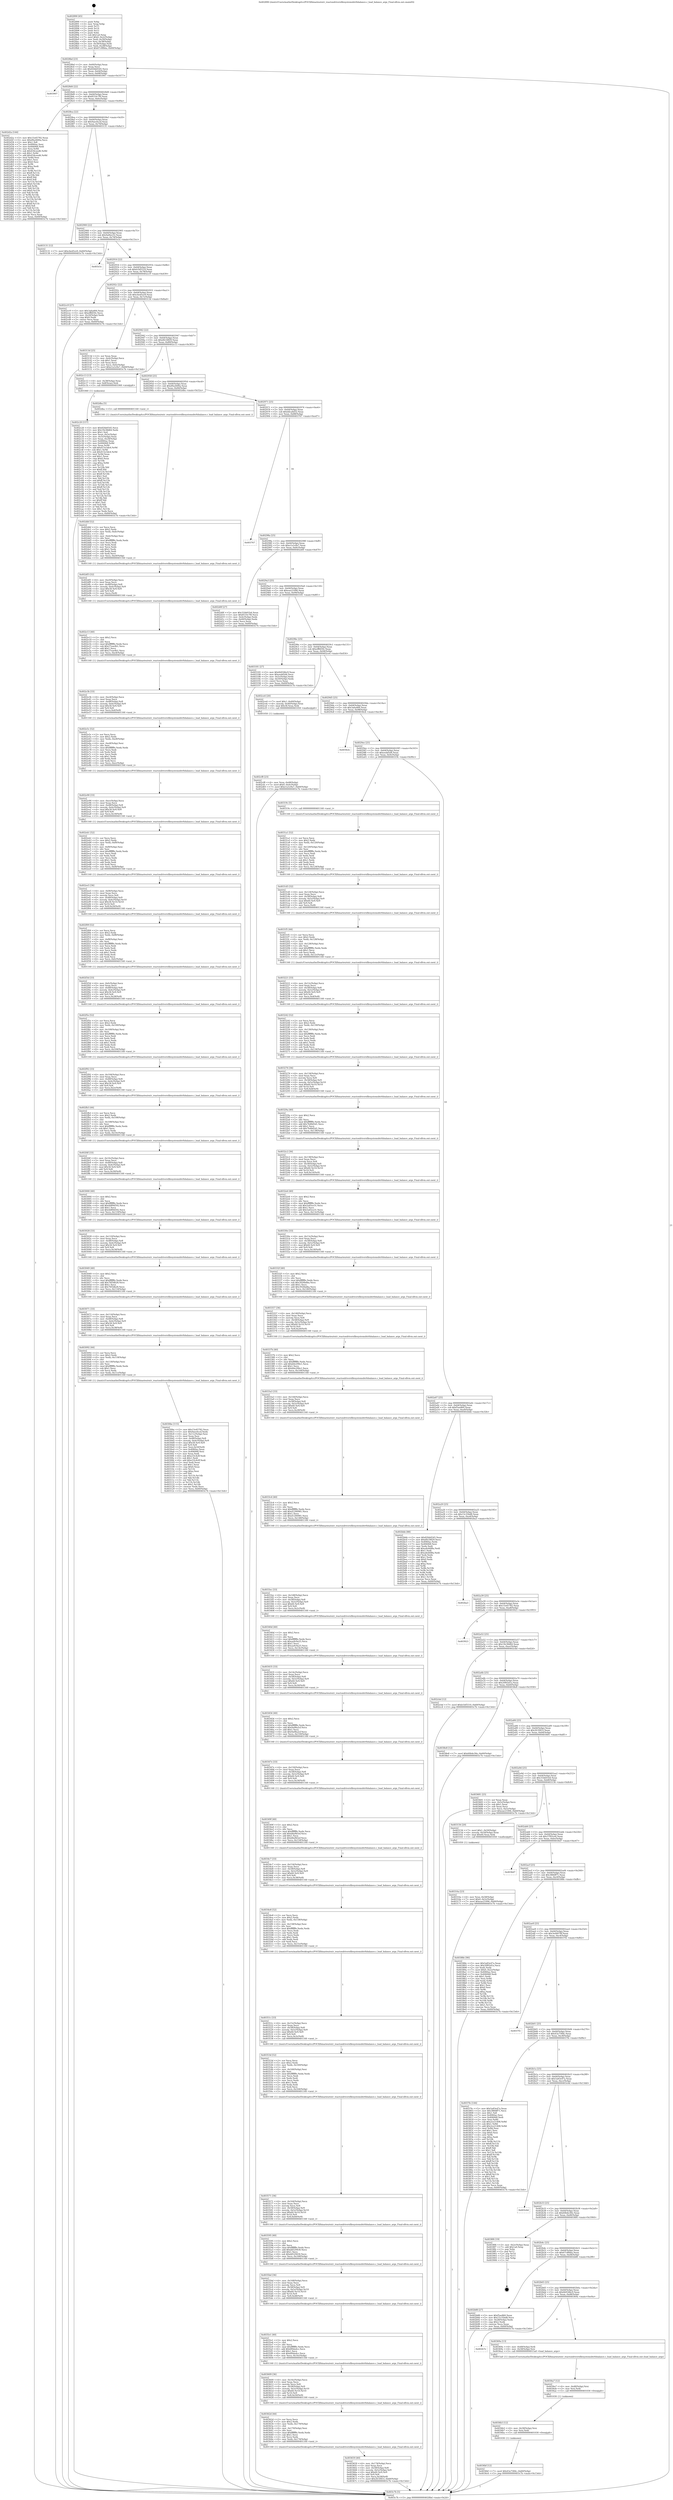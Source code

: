 digraph "0x402890" {
  label = "0x402890 (/mnt/c/Users/mathe/Desktop/tcc/POCII/binaries/extr_reactosdriversfilesystemsbtrfsbalance.c_load_balance_args_Final-ollvm.out::main(0))"
  labelloc = "t"
  node[shape=record]

  Entry [label="",width=0.3,height=0.3,shape=circle,fillcolor=black,style=filled]
  "0x4028bd" [label="{
     0x4028bd [23]\l
     | [instrs]\l
     &nbsp;&nbsp;0x4028bd \<+3\>: mov -0x60(%rbp),%eax\l
     &nbsp;&nbsp;0x4028c0 \<+2\>: mov %eax,%ecx\l
     &nbsp;&nbsp;0x4028c2 \<+6\>: sub $0x82bb0545,%ecx\l
     &nbsp;&nbsp;0x4028c8 \<+3\>: mov %eax,-0x64(%rbp)\l
     &nbsp;&nbsp;0x4028cb \<+3\>: mov %ecx,-0x68(%rbp)\l
     &nbsp;&nbsp;0x4028ce \<+6\>: je 0000000000403907 \<main+0x1077\>\l
  }"]
  "0x403907" [label="{
     0x403907\l
  }", style=dashed]
  "0x4028d4" [label="{
     0x4028d4 [22]\l
     | [instrs]\l
     &nbsp;&nbsp;0x4028d4 \<+5\>: jmp 00000000004028d9 \<main+0x49\>\l
     &nbsp;&nbsp;0x4028d9 \<+3\>: mov -0x64(%rbp),%eax\l
     &nbsp;&nbsp;0x4028dc \<+5\>: sub $0x8510c7f0,%eax\l
     &nbsp;&nbsp;0x4028e1 \<+3\>: mov %eax,-0x6c(%rbp)\l
     &nbsp;&nbsp;0x4028e4 \<+6\>: je 0000000000402d2a \<main+0x49a\>\l
  }"]
  Exit [label="",width=0.3,height=0.3,shape=circle,fillcolor=black,style=filled,peripheries=2]
  "0x402d2a" [label="{
     0x402d2a [144]\l
     | [instrs]\l
     &nbsp;&nbsp;0x402d2a \<+5\>: mov $0x15e45782,%eax\l
     &nbsp;&nbsp;0x402d2f \<+5\>: mov $0xd9a2600a,%ecx\l
     &nbsp;&nbsp;0x402d34 \<+2\>: mov $0x1,%dl\l
     &nbsp;&nbsp;0x402d36 \<+7\>: mov 0x4060ac,%esi\l
     &nbsp;&nbsp;0x402d3d \<+7\>: mov 0x406068,%edi\l
     &nbsp;&nbsp;0x402d44 \<+3\>: mov %esi,%r8d\l
     &nbsp;&nbsp;0x402d47 \<+7\>: sub $0x434ceed6,%r8d\l
     &nbsp;&nbsp;0x402d4e \<+4\>: sub $0x1,%r8d\l
     &nbsp;&nbsp;0x402d52 \<+7\>: add $0x434ceed6,%r8d\l
     &nbsp;&nbsp;0x402d59 \<+4\>: imul %r8d,%esi\l
     &nbsp;&nbsp;0x402d5d \<+3\>: and $0x1,%esi\l
     &nbsp;&nbsp;0x402d60 \<+3\>: cmp $0x0,%esi\l
     &nbsp;&nbsp;0x402d63 \<+4\>: sete %r9b\l
     &nbsp;&nbsp;0x402d67 \<+3\>: cmp $0xa,%edi\l
     &nbsp;&nbsp;0x402d6a \<+4\>: setl %r10b\l
     &nbsp;&nbsp;0x402d6e \<+3\>: mov %r9b,%r11b\l
     &nbsp;&nbsp;0x402d71 \<+4\>: xor $0xff,%r11b\l
     &nbsp;&nbsp;0x402d75 \<+3\>: mov %r10b,%bl\l
     &nbsp;&nbsp;0x402d78 \<+3\>: xor $0xff,%bl\l
     &nbsp;&nbsp;0x402d7b \<+3\>: xor $0x0,%dl\l
     &nbsp;&nbsp;0x402d7e \<+3\>: mov %r11b,%r14b\l
     &nbsp;&nbsp;0x402d81 \<+4\>: and $0x0,%r14b\l
     &nbsp;&nbsp;0x402d85 \<+3\>: and %dl,%r9b\l
     &nbsp;&nbsp;0x402d88 \<+3\>: mov %bl,%r15b\l
     &nbsp;&nbsp;0x402d8b \<+4\>: and $0x0,%r15b\l
     &nbsp;&nbsp;0x402d8f \<+3\>: and %dl,%r10b\l
     &nbsp;&nbsp;0x402d92 \<+3\>: or %r9b,%r14b\l
     &nbsp;&nbsp;0x402d95 \<+3\>: or %r10b,%r15b\l
     &nbsp;&nbsp;0x402d98 \<+3\>: xor %r15b,%r14b\l
     &nbsp;&nbsp;0x402d9b \<+3\>: or %bl,%r11b\l
     &nbsp;&nbsp;0x402d9e \<+4\>: xor $0xff,%r11b\l
     &nbsp;&nbsp;0x402da2 \<+3\>: or $0x0,%dl\l
     &nbsp;&nbsp;0x402da5 \<+3\>: and %dl,%r11b\l
     &nbsp;&nbsp;0x402da8 \<+3\>: or %r11b,%r14b\l
     &nbsp;&nbsp;0x402dab \<+4\>: test $0x1,%r14b\l
     &nbsp;&nbsp;0x402daf \<+3\>: cmovne %ecx,%eax\l
     &nbsp;&nbsp;0x402db2 \<+3\>: mov %eax,-0x60(%rbp)\l
     &nbsp;&nbsp;0x402db5 \<+5\>: jmp 0000000000403c7b \<main+0x13eb\>\l
  }"]
  "0x4028ea" [label="{
     0x4028ea [22]\l
     | [instrs]\l
     &nbsp;&nbsp;0x4028ea \<+5\>: jmp 00000000004028ef \<main+0x5f\>\l
     &nbsp;&nbsp;0x4028ef \<+3\>: mov -0x64(%rbp),%eax\l
     &nbsp;&nbsp;0x4028f2 \<+5\>: sub $0x9aec6ccd,%eax\l
     &nbsp;&nbsp;0x4028f7 \<+3\>: mov %eax,-0x70(%rbp)\l
     &nbsp;&nbsp;0x4028fa \<+6\>: je 0000000000403131 \<main+0x8a1\>\l
  }"]
  "0x4036bf" [label="{
     0x4036bf [12]\l
     | [instrs]\l
     &nbsp;&nbsp;0x4036bf \<+7\>: movl $0x43a7584c,-0x60(%rbp)\l
     &nbsp;&nbsp;0x4036c6 \<+5\>: jmp 0000000000403c7b \<main+0x13eb\>\l
  }"]
  "0x403131" [label="{
     0x403131 [12]\l
     | [instrs]\l
     &nbsp;&nbsp;0x403131 \<+7\>: movl $0xcbed5ce9,-0x60(%rbp)\l
     &nbsp;&nbsp;0x403138 \<+5\>: jmp 0000000000403c7b \<main+0x13eb\>\l
  }"]
  "0x402900" [label="{
     0x402900 [22]\l
     | [instrs]\l
     &nbsp;&nbsp;0x402900 \<+5\>: jmp 0000000000402905 \<main+0x75\>\l
     &nbsp;&nbsp;0x402905 \<+3\>: mov -0x64(%rbp),%eax\l
     &nbsp;&nbsp;0x402908 \<+5\>: sub $0x9af4ec52,%eax\l
     &nbsp;&nbsp;0x40290d \<+3\>: mov %eax,-0x74(%rbp)\l
     &nbsp;&nbsp;0x402910 \<+6\>: je 0000000000403c5c \<main+0x13cc\>\l
  }"]
  "0x4036b3" [label="{
     0x4036b3 [12]\l
     | [instrs]\l
     &nbsp;&nbsp;0x4036b3 \<+4\>: mov -0x58(%rbp),%rsi\l
     &nbsp;&nbsp;0x4036b7 \<+3\>: mov %rsi,%rdi\l
     &nbsp;&nbsp;0x4036ba \<+5\>: call 0000000000401030 \<free@plt\>\l
     | [calls]\l
     &nbsp;&nbsp;0x401030 \{1\} (unknown)\l
  }"]
  "0x403c5c" [label="{
     0x403c5c\l
  }", style=dashed]
  "0x402916" [label="{
     0x402916 [22]\l
     | [instrs]\l
     &nbsp;&nbsp;0x402916 \<+5\>: jmp 000000000040291b \<main+0x8b\>\l
     &nbsp;&nbsp;0x40291b \<+3\>: mov -0x64(%rbp),%eax\l
     &nbsp;&nbsp;0x40291e \<+5\>: sub $0xb1bf5510,%eax\l
     &nbsp;&nbsp;0x402923 \<+3\>: mov %eax,-0x78(%rbp)\l
     &nbsp;&nbsp;0x402926 \<+6\>: je 0000000000402cc9 \<main+0x439\>\l
  }"]
  "0x4036a7" [label="{
     0x4036a7 [12]\l
     | [instrs]\l
     &nbsp;&nbsp;0x4036a7 \<+4\>: mov -0x48(%rbp),%rsi\l
     &nbsp;&nbsp;0x4036ab \<+3\>: mov %rsi,%rdi\l
     &nbsp;&nbsp;0x4036ae \<+5\>: call 0000000000401030 \<free@plt\>\l
     | [calls]\l
     &nbsp;&nbsp;0x401030 \{1\} (unknown)\l
  }"]
  "0x402cc9" [label="{
     0x402cc9 [27]\l
     | [instrs]\l
     &nbsp;&nbsp;0x402cc9 \<+5\>: mov $0x3a6a466,%eax\l
     &nbsp;&nbsp;0x402cce \<+5\>: mov $0xefffd59c,%ecx\l
     &nbsp;&nbsp;0x402cd3 \<+3\>: mov -0x24(%rbp),%edx\l
     &nbsp;&nbsp;0x402cd6 \<+3\>: cmp $0x0,%edx\l
     &nbsp;&nbsp;0x402cd9 \<+3\>: cmove %ecx,%eax\l
     &nbsp;&nbsp;0x402cdc \<+3\>: mov %eax,-0x60(%rbp)\l
     &nbsp;&nbsp;0x402cdf \<+5\>: jmp 0000000000403c7b \<main+0x13eb\>\l
  }"]
  "0x40292c" [label="{
     0x40292c [22]\l
     | [instrs]\l
     &nbsp;&nbsp;0x40292c \<+5\>: jmp 0000000000402931 \<main+0xa1\>\l
     &nbsp;&nbsp;0x402931 \<+3\>: mov -0x64(%rbp),%eax\l
     &nbsp;&nbsp;0x402934 \<+5\>: sub $0xcbed5ce9,%eax\l
     &nbsp;&nbsp;0x402939 \<+3\>: mov %eax,-0x7c(%rbp)\l
     &nbsp;&nbsp;0x40293c \<+6\>: je 000000000040313d \<main+0x8ad\>\l
  }"]
  "0x402b7e" [label="{
     0x402b7e\l
  }", style=dashed]
  "0x40313d" [label="{
     0x40313d [25]\l
     | [instrs]\l
     &nbsp;&nbsp;0x40313d \<+2\>: xor %eax,%eax\l
     &nbsp;&nbsp;0x40313f \<+3\>: mov -0x4c(%rbp),%ecx\l
     &nbsp;&nbsp;0x403142 \<+3\>: sub $0x1,%eax\l
     &nbsp;&nbsp;0x403145 \<+2\>: sub %eax,%ecx\l
     &nbsp;&nbsp;0x403147 \<+3\>: mov %ecx,-0x4c(%rbp)\l
     &nbsp;&nbsp;0x40314a \<+7\>: movl $0xe1a1e9a7,-0x60(%rbp)\l
     &nbsp;&nbsp;0x403151 \<+5\>: jmp 0000000000403c7b \<main+0x13eb\>\l
  }"]
  "0x402942" [label="{
     0x402942 [22]\l
     | [instrs]\l
     &nbsp;&nbsp;0x402942 \<+5\>: jmp 0000000000402947 \<main+0xb7\>\l
     &nbsp;&nbsp;0x402947 \<+3\>: mov -0x64(%rbp),%eax\l
     &nbsp;&nbsp;0x40294a \<+5\>: sub $0xd0c58f29,%eax\l
     &nbsp;&nbsp;0x40294f \<+3\>: mov %eax,-0x80(%rbp)\l
     &nbsp;&nbsp;0x402952 \<+6\>: je 0000000000402c13 \<main+0x383\>\l
  }"]
  "0x40369a" [label="{
     0x40369a [13]\l
     | [instrs]\l
     &nbsp;&nbsp;0x40369a \<+4\>: mov -0x48(%rbp),%rdi\l
     &nbsp;&nbsp;0x40369e \<+4\>: mov -0x58(%rbp),%rsi\l
     &nbsp;&nbsp;0x4036a2 \<+5\>: call 00000000004015a0 \<load_balance_args\>\l
     | [calls]\l
     &nbsp;&nbsp;0x4015a0 \{1\} (/mnt/c/Users/mathe/Desktop/tcc/POCII/binaries/extr_reactosdriversfilesystemsbtrfsbalance.c_load_balance_args_Final-ollvm.out::load_balance_args)\l
  }"]
  "0x402c13" [label="{
     0x402c13 [13]\l
     | [instrs]\l
     &nbsp;&nbsp;0x402c13 \<+4\>: mov -0x38(%rbp),%rax\l
     &nbsp;&nbsp;0x402c17 \<+4\>: mov 0x8(%rax),%rdi\l
     &nbsp;&nbsp;0x402c1b \<+5\>: call 0000000000401060 \<atoi@plt\>\l
     | [calls]\l
     &nbsp;&nbsp;0x401060 \{1\} (unknown)\l
  }"]
  "0x402958" [label="{
     0x402958 [25]\l
     | [instrs]\l
     &nbsp;&nbsp;0x402958 \<+5\>: jmp 000000000040295d \<main+0xcd\>\l
     &nbsp;&nbsp;0x40295d \<+3\>: mov -0x64(%rbp),%eax\l
     &nbsp;&nbsp;0x402960 \<+5\>: sub $0xd9a2600a,%eax\l
     &nbsp;&nbsp;0x402965 \<+6\>: mov %eax,-0x84(%rbp)\l
     &nbsp;&nbsp;0x40296b \<+6\>: je 0000000000402dba \<main+0x52a\>\l
  }"]
  "0x403659" [label="{
     0x403659 [40]\l
     | [instrs]\l
     &nbsp;&nbsp;0x403659 \<+6\>: mov -0x174(%rbp),%ecx\l
     &nbsp;&nbsp;0x40365f \<+3\>: imul %eax,%ecx\l
     &nbsp;&nbsp;0x403662 \<+4\>: mov -0x58(%rbp),%r8\l
     &nbsp;&nbsp;0x403666 \<+4\>: movslq -0x5c(%rbp),%r9\l
     &nbsp;&nbsp;0x40366a \<+4\>: imul $0x60,%r9,%r9\l
     &nbsp;&nbsp;0x40366e \<+3\>: add %r9,%r8\l
     &nbsp;&nbsp;0x403671 \<+4\>: mov %ecx,0x58(%r8)\l
     &nbsp;&nbsp;0x403675 \<+7\>: movl $0x2fc5f453,-0x60(%rbp)\l
     &nbsp;&nbsp;0x40367c \<+5\>: jmp 0000000000403c7b \<main+0x13eb\>\l
  }"]
  "0x402dba" [label="{
     0x402dba [5]\l
     | [instrs]\l
     &nbsp;&nbsp;0x402dba \<+5\>: call 0000000000401160 \<next_i\>\l
     | [calls]\l
     &nbsp;&nbsp;0x401160 \{1\} (/mnt/c/Users/mathe/Desktop/tcc/POCII/binaries/extr_reactosdriversfilesystemsbtrfsbalance.c_load_balance_args_Final-ollvm.out::next_i)\l
  }"]
  "0x402971" [label="{
     0x402971 [25]\l
     | [instrs]\l
     &nbsp;&nbsp;0x402971 \<+5\>: jmp 0000000000402976 \<main+0xe6\>\l
     &nbsp;&nbsp;0x402976 \<+3\>: mov -0x64(%rbp),%eax\l
     &nbsp;&nbsp;0x402979 \<+5\>: sub $0xddca4d32,%eax\l
     &nbsp;&nbsp;0x40297e \<+6\>: mov %eax,-0x88(%rbp)\l
     &nbsp;&nbsp;0x402984 \<+6\>: je 0000000000403767 \<main+0xed7\>\l
  }"]
  "0x40362d" [label="{
     0x40362d [44]\l
     | [instrs]\l
     &nbsp;&nbsp;0x40362d \<+2\>: xor %ecx,%ecx\l
     &nbsp;&nbsp;0x40362f \<+5\>: mov $0x2,%edx\l
     &nbsp;&nbsp;0x403634 \<+6\>: mov %edx,-0x170(%rbp)\l
     &nbsp;&nbsp;0x40363a \<+1\>: cltd\l
     &nbsp;&nbsp;0x40363b \<+6\>: mov -0x170(%rbp),%esi\l
     &nbsp;&nbsp;0x403641 \<+2\>: idiv %esi\l
     &nbsp;&nbsp;0x403643 \<+6\>: imul $0xfffffffe,%edx,%edx\l
     &nbsp;&nbsp;0x403649 \<+3\>: sub $0x1,%ecx\l
     &nbsp;&nbsp;0x40364c \<+2\>: sub %ecx,%edx\l
     &nbsp;&nbsp;0x40364e \<+6\>: mov %edx,-0x174(%rbp)\l
     &nbsp;&nbsp;0x403654 \<+5\>: call 0000000000401160 \<next_i\>\l
     | [calls]\l
     &nbsp;&nbsp;0x401160 \{1\} (/mnt/c/Users/mathe/Desktop/tcc/POCII/binaries/extr_reactosdriversfilesystemsbtrfsbalance.c_load_balance_args_Final-ollvm.out::next_i)\l
  }"]
  "0x403767" [label="{
     0x403767\l
  }", style=dashed]
  "0x40298a" [label="{
     0x40298a [25]\l
     | [instrs]\l
     &nbsp;&nbsp;0x40298a \<+5\>: jmp 000000000040298f \<main+0xff\>\l
     &nbsp;&nbsp;0x40298f \<+3\>: mov -0x64(%rbp),%eax\l
     &nbsp;&nbsp;0x402992 \<+5\>: sub $0xe1a1e9a7,%eax\l
     &nbsp;&nbsp;0x402997 \<+6\>: mov %eax,-0x8c(%rbp)\l
     &nbsp;&nbsp;0x40299d \<+6\>: je 0000000000402d0f \<main+0x47f\>\l
  }"]
  "0x403609" [label="{
     0x403609 [36]\l
     | [instrs]\l
     &nbsp;&nbsp;0x403609 \<+6\>: mov -0x16c(%rbp),%ecx\l
     &nbsp;&nbsp;0x40360f \<+3\>: imul %eax,%ecx\l
     &nbsp;&nbsp;0x403612 \<+3\>: movslq %ecx,%r8\l
     &nbsp;&nbsp;0x403615 \<+4\>: mov -0x58(%rbp),%r9\l
     &nbsp;&nbsp;0x403619 \<+4\>: movslq -0x5c(%rbp),%r10\l
     &nbsp;&nbsp;0x40361d \<+4\>: imul $0x60,%r10,%r10\l
     &nbsp;&nbsp;0x403621 \<+3\>: add %r10,%r9\l
     &nbsp;&nbsp;0x403624 \<+4\>: mov %r8,0x50(%r9)\l
     &nbsp;&nbsp;0x403628 \<+5\>: call 0000000000401160 \<next_i\>\l
     | [calls]\l
     &nbsp;&nbsp;0x401160 \{1\} (/mnt/c/Users/mathe/Desktop/tcc/POCII/binaries/extr_reactosdriversfilesystemsbtrfsbalance.c_load_balance_args_Final-ollvm.out::next_i)\l
  }"]
  "0x402d0f" [label="{
     0x402d0f [27]\l
     | [instrs]\l
     &nbsp;&nbsp;0x402d0f \<+5\>: mov $0x31bb01b4,%eax\l
     &nbsp;&nbsp;0x402d14 \<+5\>: mov $0x8510c7f0,%ecx\l
     &nbsp;&nbsp;0x402d19 \<+3\>: mov -0x4c(%rbp),%edx\l
     &nbsp;&nbsp;0x402d1c \<+3\>: cmp -0x40(%rbp),%edx\l
     &nbsp;&nbsp;0x402d1f \<+3\>: cmovl %ecx,%eax\l
     &nbsp;&nbsp;0x402d22 \<+3\>: mov %eax,-0x60(%rbp)\l
     &nbsp;&nbsp;0x402d25 \<+5\>: jmp 0000000000403c7b \<main+0x13eb\>\l
  }"]
  "0x4029a3" [label="{
     0x4029a3 [25]\l
     | [instrs]\l
     &nbsp;&nbsp;0x4029a3 \<+5\>: jmp 00000000004029a8 \<main+0x118\>\l
     &nbsp;&nbsp;0x4029a8 \<+3\>: mov -0x64(%rbp),%eax\l
     &nbsp;&nbsp;0x4029ab \<+5\>: sub $0xeae21006,%eax\l
     &nbsp;&nbsp;0x4029b0 \<+6\>: mov %eax,-0x90(%rbp)\l
     &nbsp;&nbsp;0x4029b6 \<+6\>: je 0000000000403181 \<main+0x8f1\>\l
  }"]
  "0x4035e1" [label="{
     0x4035e1 [40]\l
     | [instrs]\l
     &nbsp;&nbsp;0x4035e1 \<+5\>: mov $0x2,%ecx\l
     &nbsp;&nbsp;0x4035e6 \<+1\>: cltd\l
     &nbsp;&nbsp;0x4035e7 \<+2\>: idiv %ecx\l
     &nbsp;&nbsp;0x4035e9 \<+6\>: imul $0xfffffffe,%edx,%ecx\l
     &nbsp;&nbsp;0x4035ef \<+6\>: add $0x6f0da4cc,%ecx\l
     &nbsp;&nbsp;0x4035f5 \<+3\>: add $0x1,%ecx\l
     &nbsp;&nbsp;0x4035f8 \<+6\>: sub $0x6f0da4cc,%ecx\l
     &nbsp;&nbsp;0x4035fe \<+6\>: mov %ecx,-0x16c(%rbp)\l
     &nbsp;&nbsp;0x403604 \<+5\>: call 0000000000401160 \<next_i\>\l
     | [calls]\l
     &nbsp;&nbsp;0x401160 \{1\} (/mnt/c/Users/mathe/Desktop/tcc/POCII/binaries/extr_reactosdriversfilesystemsbtrfsbalance.c_load_balance_args_Final-ollvm.out::next_i)\l
  }"]
  "0x403181" [label="{
     0x403181 [27]\l
     | [instrs]\l
     &nbsp;&nbsp;0x403181 \<+5\>: mov $0x6b934bc9,%eax\l
     &nbsp;&nbsp;0x403186 \<+5\>: mov $0xeedd5d4,%ecx\l
     &nbsp;&nbsp;0x40318b \<+3\>: mov -0x5c(%rbp),%edx\l
     &nbsp;&nbsp;0x40318e \<+3\>: cmp -0x50(%rbp),%edx\l
     &nbsp;&nbsp;0x403191 \<+3\>: cmovl %ecx,%eax\l
     &nbsp;&nbsp;0x403194 \<+3\>: mov %eax,-0x60(%rbp)\l
     &nbsp;&nbsp;0x403197 \<+5\>: jmp 0000000000403c7b \<main+0x13eb\>\l
  }"]
  "0x4029bc" [label="{
     0x4029bc [25]\l
     | [instrs]\l
     &nbsp;&nbsp;0x4029bc \<+5\>: jmp 00000000004029c1 \<main+0x131\>\l
     &nbsp;&nbsp;0x4029c1 \<+3\>: mov -0x64(%rbp),%eax\l
     &nbsp;&nbsp;0x4029c4 \<+5\>: sub $0xefffd59c,%eax\l
     &nbsp;&nbsp;0x4029c9 \<+6\>: mov %eax,-0x94(%rbp)\l
     &nbsp;&nbsp;0x4029cf \<+6\>: je 0000000000402ce4 \<main+0x454\>\l
  }"]
  "0x4035bd" [label="{
     0x4035bd [36]\l
     | [instrs]\l
     &nbsp;&nbsp;0x4035bd \<+6\>: mov -0x168(%rbp),%ecx\l
     &nbsp;&nbsp;0x4035c3 \<+3\>: imul %eax,%ecx\l
     &nbsp;&nbsp;0x4035c6 \<+3\>: movslq %ecx,%r8\l
     &nbsp;&nbsp;0x4035c9 \<+4\>: mov -0x58(%rbp),%r9\l
     &nbsp;&nbsp;0x4035cd \<+4\>: movslq -0x5c(%rbp),%r10\l
     &nbsp;&nbsp;0x4035d1 \<+4\>: imul $0x60,%r10,%r10\l
     &nbsp;&nbsp;0x4035d5 \<+3\>: add %r10,%r9\l
     &nbsp;&nbsp;0x4035d8 \<+4\>: mov %r8,0x48(%r9)\l
     &nbsp;&nbsp;0x4035dc \<+5\>: call 0000000000401160 \<next_i\>\l
     | [calls]\l
     &nbsp;&nbsp;0x401160 \{1\} (/mnt/c/Users/mathe/Desktop/tcc/POCII/binaries/extr_reactosdriversfilesystemsbtrfsbalance.c_load_balance_args_Final-ollvm.out::next_i)\l
  }"]
  "0x402ce4" [label="{
     0x402ce4 [20]\l
     | [instrs]\l
     &nbsp;&nbsp;0x402ce4 \<+7\>: movl $0x1,-0x40(%rbp)\l
     &nbsp;&nbsp;0x402ceb \<+4\>: movslq -0x40(%rbp),%rax\l
     &nbsp;&nbsp;0x402cef \<+4\>: imul $0x58,%rax,%rdi\l
     &nbsp;&nbsp;0x402cf3 \<+5\>: call 0000000000401050 \<malloc@plt\>\l
     | [calls]\l
     &nbsp;&nbsp;0x401050 \{1\} (unknown)\l
  }"]
  "0x4029d5" [label="{
     0x4029d5 [25]\l
     | [instrs]\l
     &nbsp;&nbsp;0x4029d5 \<+5\>: jmp 00000000004029da \<main+0x14a\>\l
     &nbsp;&nbsp;0x4029da \<+3\>: mov -0x64(%rbp),%eax\l
     &nbsp;&nbsp;0x4029dd \<+5\>: sub $0x3a6a466,%eax\l
     &nbsp;&nbsp;0x4029e2 \<+6\>: mov %eax,-0x98(%rbp)\l
     &nbsp;&nbsp;0x4029e8 \<+6\>: je 00000000004036cb \<main+0xe3b\>\l
  }"]
  "0x403595" [label="{
     0x403595 [40]\l
     | [instrs]\l
     &nbsp;&nbsp;0x403595 \<+5\>: mov $0x2,%ecx\l
     &nbsp;&nbsp;0x40359a \<+1\>: cltd\l
     &nbsp;&nbsp;0x40359b \<+2\>: idiv %ecx\l
     &nbsp;&nbsp;0x40359d \<+6\>: imul $0xfffffffe,%edx,%ecx\l
     &nbsp;&nbsp;0x4035a3 \<+6\>: add $0xdd529430,%ecx\l
     &nbsp;&nbsp;0x4035a9 \<+3\>: add $0x1,%ecx\l
     &nbsp;&nbsp;0x4035ac \<+6\>: sub $0xdd529430,%ecx\l
     &nbsp;&nbsp;0x4035b2 \<+6\>: mov %ecx,-0x168(%rbp)\l
     &nbsp;&nbsp;0x4035b8 \<+5\>: call 0000000000401160 \<next_i\>\l
     | [calls]\l
     &nbsp;&nbsp;0x401160 \{1\} (/mnt/c/Users/mathe/Desktop/tcc/POCII/binaries/extr_reactosdriversfilesystemsbtrfsbalance.c_load_balance_args_Final-ollvm.out::next_i)\l
  }"]
  "0x4036cb" [label="{
     0x4036cb\l
  }", style=dashed]
  "0x4029ee" [label="{
     0x4029ee [25]\l
     | [instrs]\l
     &nbsp;&nbsp;0x4029ee \<+5\>: jmp 00000000004029f3 \<main+0x163\>\l
     &nbsp;&nbsp;0x4029f3 \<+3\>: mov -0x64(%rbp),%eax\l
     &nbsp;&nbsp;0x4029f6 \<+5\>: sub $0xeedd5d4,%eax\l
     &nbsp;&nbsp;0x4029fb \<+6\>: mov %eax,-0x9c(%rbp)\l
     &nbsp;&nbsp;0x402a01 \<+6\>: je 000000000040319c \<main+0x90c\>\l
  }"]
  "0x403571" [label="{
     0x403571 [36]\l
     | [instrs]\l
     &nbsp;&nbsp;0x403571 \<+6\>: mov -0x164(%rbp),%ecx\l
     &nbsp;&nbsp;0x403577 \<+3\>: imul %eax,%ecx\l
     &nbsp;&nbsp;0x40357a \<+3\>: movslq %ecx,%r8\l
     &nbsp;&nbsp;0x40357d \<+4\>: mov -0x58(%rbp),%r9\l
     &nbsp;&nbsp;0x403581 \<+4\>: movslq -0x5c(%rbp),%r10\l
     &nbsp;&nbsp;0x403585 \<+4\>: imul $0x60,%r10,%r10\l
     &nbsp;&nbsp;0x403589 \<+3\>: add %r10,%r9\l
     &nbsp;&nbsp;0x40358c \<+4\>: mov %r8,0x40(%r9)\l
     &nbsp;&nbsp;0x403590 \<+5\>: call 0000000000401160 \<next_i\>\l
     | [calls]\l
     &nbsp;&nbsp;0x401160 \{1\} (/mnt/c/Users/mathe/Desktop/tcc/POCII/binaries/extr_reactosdriversfilesystemsbtrfsbalance.c_load_balance_args_Final-ollvm.out::next_i)\l
  }"]
  "0x40319c" [label="{
     0x40319c [5]\l
     | [instrs]\l
     &nbsp;&nbsp;0x40319c \<+5\>: call 0000000000401160 \<next_i\>\l
     | [calls]\l
     &nbsp;&nbsp;0x401160 \{1\} (/mnt/c/Users/mathe/Desktop/tcc/POCII/binaries/extr_reactosdriversfilesystemsbtrfsbalance.c_load_balance_args_Final-ollvm.out::next_i)\l
  }"]
  "0x402a07" [label="{
     0x402a07 [25]\l
     | [instrs]\l
     &nbsp;&nbsp;0x402a07 \<+5\>: jmp 0000000000402a0c \<main+0x17c\>\l
     &nbsp;&nbsp;0x402a0c \<+3\>: mov -0x64(%rbp),%eax\l
     &nbsp;&nbsp;0x402a0f \<+5\>: sub $0xf5ae860,%eax\l
     &nbsp;&nbsp;0x402a14 \<+6\>: mov %eax,-0xa0(%rbp)\l
     &nbsp;&nbsp;0x402a1a \<+6\>: je 0000000000402bbb \<main+0x32b\>\l
  }"]
  "0x40353d" [label="{
     0x40353d [52]\l
     | [instrs]\l
     &nbsp;&nbsp;0x40353d \<+2\>: xor %ecx,%ecx\l
     &nbsp;&nbsp;0x40353f \<+5\>: mov $0x2,%edx\l
     &nbsp;&nbsp;0x403544 \<+6\>: mov %edx,-0x160(%rbp)\l
     &nbsp;&nbsp;0x40354a \<+1\>: cltd\l
     &nbsp;&nbsp;0x40354b \<+6\>: mov -0x160(%rbp),%esi\l
     &nbsp;&nbsp;0x403551 \<+2\>: idiv %esi\l
     &nbsp;&nbsp;0x403553 \<+6\>: imul $0xfffffffe,%edx,%edx\l
     &nbsp;&nbsp;0x403559 \<+2\>: mov %ecx,%edi\l
     &nbsp;&nbsp;0x40355b \<+2\>: sub %edx,%edi\l
     &nbsp;&nbsp;0x40355d \<+2\>: mov %ecx,%edx\l
     &nbsp;&nbsp;0x40355f \<+3\>: sub $0x1,%edx\l
     &nbsp;&nbsp;0x403562 \<+2\>: add %edx,%edi\l
     &nbsp;&nbsp;0x403564 \<+2\>: sub %edi,%ecx\l
     &nbsp;&nbsp;0x403566 \<+6\>: mov %ecx,-0x164(%rbp)\l
     &nbsp;&nbsp;0x40356c \<+5\>: call 0000000000401160 \<next_i\>\l
     | [calls]\l
     &nbsp;&nbsp;0x401160 \{1\} (/mnt/c/Users/mathe/Desktop/tcc/POCII/binaries/extr_reactosdriversfilesystemsbtrfsbalance.c_load_balance_args_Final-ollvm.out::next_i)\l
  }"]
  "0x402bbb" [label="{
     0x402bbb [88]\l
     | [instrs]\l
     &nbsp;&nbsp;0x402bbb \<+5\>: mov $0x82bb0545,%eax\l
     &nbsp;&nbsp;0x402bc0 \<+5\>: mov $0xd0c58f29,%ecx\l
     &nbsp;&nbsp;0x402bc5 \<+7\>: mov 0x4060ac,%edx\l
     &nbsp;&nbsp;0x402bcc \<+7\>: mov 0x406068,%esi\l
     &nbsp;&nbsp;0x402bd3 \<+2\>: mov %edx,%edi\l
     &nbsp;&nbsp;0x402bd5 \<+6\>: add $0xa4ebfd8a,%edi\l
     &nbsp;&nbsp;0x402bdb \<+3\>: sub $0x1,%edi\l
     &nbsp;&nbsp;0x402bde \<+6\>: sub $0xa4ebfd8a,%edi\l
     &nbsp;&nbsp;0x402be4 \<+3\>: imul %edi,%edx\l
     &nbsp;&nbsp;0x402be7 \<+3\>: and $0x1,%edx\l
     &nbsp;&nbsp;0x402bea \<+3\>: cmp $0x0,%edx\l
     &nbsp;&nbsp;0x402bed \<+4\>: sete %r8b\l
     &nbsp;&nbsp;0x402bf1 \<+3\>: cmp $0xa,%esi\l
     &nbsp;&nbsp;0x402bf4 \<+4\>: setl %r9b\l
     &nbsp;&nbsp;0x402bf8 \<+3\>: mov %r8b,%r10b\l
     &nbsp;&nbsp;0x402bfb \<+3\>: and %r9b,%r10b\l
     &nbsp;&nbsp;0x402bfe \<+3\>: xor %r9b,%r8b\l
     &nbsp;&nbsp;0x402c01 \<+3\>: or %r8b,%r10b\l
     &nbsp;&nbsp;0x402c04 \<+4\>: test $0x1,%r10b\l
     &nbsp;&nbsp;0x402c08 \<+3\>: cmovne %ecx,%eax\l
     &nbsp;&nbsp;0x402c0b \<+3\>: mov %eax,-0x60(%rbp)\l
     &nbsp;&nbsp;0x402c0e \<+5\>: jmp 0000000000403c7b \<main+0x13eb\>\l
  }"]
  "0x402a20" [label="{
     0x402a20 [25]\l
     | [instrs]\l
     &nbsp;&nbsp;0x402a20 \<+5\>: jmp 0000000000402a25 \<main+0x195\>\l
     &nbsp;&nbsp;0x402a25 \<+3\>: mov -0x64(%rbp),%eax\l
     &nbsp;&nbsp;0x402a28 \<+5\>: sub $0x15c35bd8,%eax\l
     &nbsp;&nbsp;0x402a2d \<+6\>: mov %eax,-0xa4(%rbp)\l
     &nbsp;&nbsp;0x402a33 \<+6\>: je 0000000000402ba3 \<main+0x313\>\l
  }"]
  "0x40351c" [label="{
     0x40351c [33]\l
     | [instrs]\l
     &nbsp;&nbsp;0x40351c \<+6\>: mov -0x15c(%rbp),%ecx\l
     &nbsp;&nbsp;0x403522 \<+3\>: imul %eax,%ecx\l
     &nbsp;&nbsp;0x403525 \<+4\>: mov -0x58(%rbp),%r8\l
     &nbsp;&nbsp;0x403529 \<+4\>: movslq -0x5c(%rbp),%r9\l
     &nbsp;&nbsp;0x40352d \<+4\>: imul $0x60,%r9,%r9\l
     &nbsp;&nbsp;0x403531 \<+3\>: add %r9,%r8\l
     &nbsp;&nbsp;0x403534 \<+4\>: mov %ecx,0x3c(%r8)\l
     &nbsp;&nbsp;0x403538 \<+5\>: call 0000000000401160 \<next_i\>\l
     | [calls]\l
     &nbsp;&nbsp;0x401160 \{1\} (/mnt/c/Users/mathe/Desktop/tcc/POCII/binaries/extr_reactosdriversfilesystemsbtrfsbalance.c_load_balance_args_Final-ollvm.out::next_i)\l
  }"]
  "0x402ba3" [label="{
     0x402ba3\l
  }", style=dashed]
  "0x402a39" [label="{
     0x402a39 [25]\l
     | [instrs]\l
     &nbsp;&nbsp;0x402a39 \<+5\>: jmp 0000000000402a3e \<main+0x1ae\>\l
     &nbsp;&nbsp;0x402a3e \<+3\>: mov -0x64(%rbp),%eax\l
     &nbsp;&nbsp;0x402a41 \<+5\>: sub $0x15e45782,%eax\l
     &nbsp;&nbsp;0x402a46 \<+6\>: mov %eax,-0xa8(%rbp)\l
     &nbsp;&nbsp;0x402a4c \<+6\>: je 0000000000403923 \<main+0x1093\>\l
  }"]
  "0x4034e8" [label="{
     0x4034e8 [52]\l
     | [instrs]\l
     &nbsp;&nbsp;0x4034e8 \<+2\>: xor %ecx,%ecx\l
     &nbsp;&nbsp;0x4034ea \<+5\>: mov $0x2,%edx\l
     &nbsp;&nbsp;0x4034ef \<+6\>: mov %edx,-0x158(%rbp)\l
     &nbsp;&nbsp;0x4034f5 \<+1\>: cltd\l
     &nbsp;&nbsp;0x4034f6 \<+6\>: mov -0x158(%rbp),%esi\l
     &nbsp;&nbsp;0x4034fc \<+2\>: idiv %esi\l
     &nbsp;&nbsp;0x4034fe \<+6\>: imul $0xfffffffe,%edx,%edx\l
     &nbsp;&nbsp;0x403504 \<+2\>: mov %ecx,%edi\l
     &nbsp;&nbsp;0x403506 \<+2\>: sub %edx,%edi\l
     &nbsp;&nbsp;0x403508 \<+2\>: mov %ecx,%edx\l
     &nbsp;&nbsp;0x40350a \<+3\>: sub $0x1,%edx\l
     &nbsp;&nbsp;0x40350d \<+2\>: add %edx,%edi\l
     &nbsp;&nbsp;0x40350f \<+2\>: sub %edi,%ecx\l
     &nbsp;&nbsp;0x403511 \<+6\>: mov %ecx,-0x15c(%rbp)\l
     &nbsp;&nbsp;0x403517 \<+5\>: call 0000000000401160 \<next_i\>\l
     | [calls]\l
     &nbsp;&nbsp;0x401160 \{1\} (/mnt/c/Users/mathe/Desktop/tcc/POCII/binaries/extr_reactosdriversfilesystemsbtrfsbalance.c_load_balance_args_Final-ollvm.out::next_i)\l
  }"]
  "0x403923" [label="{
     0x403923\l
  }", style=dashed]
  "0x402a52" [label="{
     0x402a52 [25]\l
     | [instrs]\l
     &nbsp;&nbsp;0x402a52 \<+5\>: jmp 0000000000402a57 \<main+0x1c7\>\l
     &nbsp;&nbsp;0x402a57 \<+3\>: mov -0x64(%rbp),%eax\l
     &nbsp;&nbsp;0x402a5a \<+5\>: sub $0x19e38d64,%eax\l
     &nbsp;&nbsp;0x402a5f \<+6\>: mov %eax,-0xac(%rbp)\l
     &nbsp;&nbsp;0x402a65 \<+6\>: je 0000000000402cbd \<main+0x42d\>\l
  }"]
  "0x4034c7" [label="{
     0x4034c7 [33]\l
     | [instrs]\l
     &nbsp;&nbsp;0x4034c7 \<+6\>: mov -0x154(%rbp),%ecx\l
     &nbsp;&nbsp;0x4034cd \<+3\>: imul %eax,%ecx\l
     &nbsp;&nbsp;0x4034d0 \<+4\>: mov -0x58(%rbp),%r8\l
     &nbsp;&nbsp;0x4034d4 \<+4\>: movslq -0x5c(%rbp),%r9\l
     &nbsp;&nbsp;0x4034d8 \<+4\>: imul $0x60,%r9,%r9\l
     &nbsp;&nbsp;0x4034dc \<+3\>: add %r9,%r8\l
     &nbsp;&nbsp;0x4034df \<+4\>: mov %ecx,0x38(%r8)\l
     &nbsp;&nbsp;0x4034e3 \<+5\>: call 0000000000401160 \<next_i\>\l
     | [calls]\l
     &nbsp;&nbsp;0x401160 \{1\} (/mnt/c/Users/mathe/Desktop/tcc/POCII/binaries/extr_reactosdriversfilesystemsbtrfsbalance.c_load_balance_args_Final-ollvm.out::next_i)\l
  }"]
  "0x402cbd" [label="{
     0x402cbd [12]\l
     | [instrs]\l
     &nbsp;&nbsp;0x402cbd \<+7\>: movl $0xb1bf5510,-0x60(%rbp)\l
     &nbsp;&nbsp;0x402cc4 \<+5\>: jmp 0000000000403c7b \<main+0x13eb\>\l
  }"]
  "0x402a6b" [label="{
     0x402a6b [25]\l
     | [instrs]\l
     &nbsp;&nbsp;0x402a6b \<+5\>: jmp 0000000000402a70 \<main+0x1e0\>\l
     &nbsp;&nbsp;0x402a70 \<+3\>: mov -0x64(%rbp),%eax\l
     &nbsp;&nbsp;0x402a73 \<+5\>: sub $0x20f02d1a,%eax\l
     &nbsp;&nbsp;0x402a78 \<+6\>: mov %eax,-0xb0(%rbp)\l
     &nbsp;&nbsp;0x402a7e \<+6\>: je 00000000004038e8 \<main+0x1058\>\l
  }"]
  "0x40349f" [label="{
     0x40349f [40]\l
     | [instrs]\l
     &nbsp;&nbsp;0x40349f \<+5\>: mov $0x2,%ecx\l
     &nbsp;&nbsp;0x4034a4 \<+1\>: cltd\l
     &nbsp;&nbsp;0x4034a5 \<+2\>: idiv %ecx\l
     &nbsp;&nbsp;0x4034a7 \<+6\>: imul $0xfffffffe,%edx,%ecx\l
     &nbsp;&nbsp;0x4034ad \<+6\>: add $0xb8a9b5ef,%ecx\l
     &nbsp;&nbsp;0x4034b3 \<+3\>: add $0x1,%ecx\l
     &nbsp;&nbsp;0x4034b6 \<+6\>: sub $0xb8a9b5ef,%ecx\l
     &nbsp;&nbsp;0x4034bc \<+6\>: mov %ecx,-0x154(%rbp)\l
     &nbsp;&nbsp;0x4034c2 \<+5\>: call 0000000000401160 \<next_i\>\l
     | [calls]\l
     &nbsp;&nbsp;0x401160 \{1\} (/mnt/c/Users/mathe/Desktop/tcc/POCII/binaries/extr_reactosdriversfilesystemsbtrfsbalance.c_load_balance_args_Final-ollvm.out::next_i)\l
  }"]
  "0x4038e8" [label="{
     0x4038e8 [12]\l
     | [instrs]\l
     &nbsp;&nbsp;0x4038e8 \<+7\>: movl $0x60b4e30e,-0x60(%rbp)\l
     &nbsp;&nbsp;0x4038ef \<+5\>: jmp 0000000000403c7b \<main+0x13eb\>\l
  }"]
  "0x402a84" [label="{
     0x402a84 [25]\l
     | [instrs]\l
     &nbsp;&nbsp;0x402a84 \<+5\>: jmp 0000000000402a89 \<main+0x1f9\>\l
     &nbsp;&nbsp;0x402a89 \<+3\>: mov -0x64(%rbp),%eax\l
     &nbsp;&nbsp;0x402a8c \<+5\>: sub $0x2fc5f453,%eax\l
     &nbsp;&nbsp;0x402a91 \<+6\>: mov %eax,-0xb4(%rbp)\l
     &nbsp;&nbsp;0x402a97 \<+6\>: je 0000000000403681 \<main+0xdf1\>\l
  }"]
  "0x40347e" [label="{
     0x40347e [33]\l
     | [instrs]\l
     &nbsp;&nbsp;0x40347e \<+6\>: mov -0x150(%rbp),%ecx\l
     &nbsp;&nbsp;0x403484 \<+3\>: imul %eax,%ecx\l
     &nbsp;&nbsp;0x403487 \<+4\>: mov -0x58(%rbp),%r8\l
     &nbsp;&nbsp;0x40348b \<+4\>: movslq -0x5c(%rbp),%r9\l
     &nbsp;&nbsp;0x40348f \<+4\>: imul $0x60,%r9,%r9\l
     &nbsp;&nbsp;0x403493 \<+3\>: add %r9,%r8\l
     &nbsp;&nbsp;0x403496 \<+4\>: mov %ecx,0x34(%r8)\l
     &nbsp;&nbsp;0x40349a \<+5\>: call 0000000000401160 \<next_i\>\l
     | [calls]\l
     &nbsp;&nbsp;0x401160 \{1\} (/mnt/c/Users/mathe/Desktop/tcc/POCII/binaries/extr_reactosdriversfilesystemsbtrfsbalance.c_load_balance_args_Final-ollvm.out::next_i)\l
  }"]
  "0x403681" [label="{
     0x403681 [25]\l
     | [instrs]\l
     &nbsp;&nbsp;0x403681 \<+2\>: xor %eax,%eax\l
     &nbsp;&nbsp;0x403683 \<+3\>: mov -0x5c(%rbp),%ecx\l
     &nbsp;&nbsp;0x403686 \<+3\>: sub $0x1,%eax\l
     &nbsp;&nbsp;0x403689 \<+2\>: sub %eax,%ecx\l
     &nbsp;&nbsp;0x40368b \<+3\>: mov %ecx,-0x5c(%rbp)\l
     &nbsp;&nbsp;0x40368e \<+7\>: movl $0xeae21006,-0x60(%rbp)\l
     &nbsp;&nbsp;0x403695 \<+5\>: jmp 0000000000403c7b \<main+0x13eb\>\l
  }"]
  "0x402a9d" [label="{
     0x402a9d [25]\l
     | [instrs]\l
     &nbsp;&nbsp;0x402a9d \<+5\>: jmp 0000000000402aa2 \<main+0x212\>\l
     &nbsp;&nbsp;0x402aa2 \<+3\>: mov -0x64(%rbp),%eax\l
     &nbsp;&nbsp;0x402aa5 \<+5\>: sub $0x31bb01b4,%eax\l
     &nbsp;&nbsp;0x402aaa \<+6\>: mov %eax,-0xb8(%rbp)\l
     &nbsp;&nbsp;0x402ab0 \<+6\>: je 0000000000403156 \<main+0x8c6\>\l
  }"]
  "0x403456" [label="{
     0x403456 [40]\l
     | [instrs]\l
     &nbsp;&nbsp;0x403456 \<+5\>: mov $0x2,%ecx\l
     &nbsp;&nbsp;0x40345b \<+1\>: cltd\l
     &nbsp;&nbsp;0x40345c \<+2\>: idiv %ecx\l
     &nbsp;&nbsp;0x40345e \<+6\>: imul $0xfffffffe,%edx,%ecx\l
     &nbsp;&nbsp;0x403464 \<+6\>: add $0x9a08a2cf,%ecx\l
     &nbsp;&nbsp;0x40346a \<+3\>: add $0x1,%ecx\l
     &nbsp;&nbsp;0x40346d \<+6\>: sub $0x9a08a2cf,%ecx\l
     &nbsp;&nbsp;0x403473 \<+6\>: mov %ecx,-0x150(%rbp)\l
     &nbsp;&nbsp;0x403479 \<+5\>: call 0000000000401160 \<next_i\>\l
     | [calls]\l
     &nbsp;&nbsp;0x401160 \{1\} (/mnt/c/Users/mathe/Desktop/tcc/POCII/binaries/extr_reactosdriversfilesystemsbtrfsbalance.c_load_balance_args_Final-ollvm.out::next_i)\l
  }"]
  "0x403156" [label="{
     0x403156 [20]\l
     | [instrs]\l
     &nbsp;&nbsp;0x403156 \<+7\>: movl $0x1,-0x50(%rbp)\l
     &nbsp;&nbsp;0x40315d \<+4\>: movslq -0x50(%rbp),%rax\l
     &nbsp;&nbsp;0x403161 \<+4\>: imul $0x60,%rax,%rdi\l
     &nbsp;&nbsp;0x403165 \<+5\>: call 0000000000401050 \<malloc@plt\>\l
     | [calls]\l
     &nbsp;&nbsp;0x401050 \{1\} (unknown)\l
  }"]
  "0x402ab6" [label="{
     0x402ab6 [25]\l
     | [instrs]\l
     &nbsp;&nbsp;0x402ab6 \<+5\>: jmp 0000000000402abb \<main+0x22b\>\l
     &nbsp;&nbsp;0x402abb \<+3\>: mov -0x64(%rbp),%eax\l
     &nbsp;&nbsp;0x402abe \<+5\>: sub $0x37f05ce6,%eax\l
     &nbsp;&nbsp;0x402ac3 \<+6\>: mov %eax,-0xbc(%rbp)\l
     &nbsp;&nbsp;0x402ac9 \<+6\>: je 00000000004036d7 \<main+0xe47\>\l
  }"]
  "0x403435" [label="{
     0x403435 [33]\l
     | [instrs]\l
     &nbsp;&nbsp;0x403435 \<+6\>: mov -0x14c(%rbp),%ecx\l
     &nbsp;&nbsp;0x40343b \<+3\>: imul %eax,%ecx\l
     &nbsp;&nbsp;0x40343e \<+4\>: mov -0x58(%rbp),%r8\l
     &nbsp;&nbsp;0x403442 \<+4\>: movslq -0x5c(%rbp),%r9\l
     &nbsp;&nbsp;0x403446 \<+4\>: imul $0x60,%r9,%r9\l
     &nbsp;&nbsp;0x40344a \<+3\>: add %r9,%r8\l
     &nbsp;&nbsp;0x40344d \<+4\>: mov %ecx,0x30(%r8)\l
     &nbsp;&nbsp;0x403451 \<+5\>: call 0000000000401160 \<next_i\>\l
     | [calls]\l
     &nbsp;&nbsp;0x401160 \{1\} (/mnt/c/Users/mathe/Desktop/tcc/POCII/binaries/extr_reactosdriversfilesystemsbtrfsbalance.c_load_balance_args_Final-ollvm.out::next_i)\l
  }"]
  "0x4036d7" [label="{
     0x4036d7\l
  }", style=dashed]
  "0x402acf" [label="{
     0x402acf [25]\l
     | [instrs]\l
     &nbsp;&nbsp;0x402acf \<+5\>: jmp 0000000000402ad4 \<main+0x244\>\l
     &nbsp;&nbsp;0x402ad4 \<+3\>: mov -0x64(%rbp),%eax\l
     &nbsp;&nbsp;0x402ad7 \<+5\>: sub $0x3866ff71,%eax\l
     &nbsp;&nbsp;0x402adc \<+6\>: mov %eax,-0xc0(%rbp)\l
     &nbsp;&nbsp;0x402ae2 \<+6\>: je 000000000040388e \<main+0xffe\>\l
  }"]
  "0x40340d" [label="{
     0x40340d [40]\l
     | [instrs]\l
     &nbsp;&nbsp;0x40340d \<+5\>: mov $0x2,%ecx\l
     &nbsp;&nbsp;0x403412 \<+1\>: cltd\l
     &nbsp;&nbsp;0x403413 \<+2\>: idiv %ecx\l
     &nbsp;&nbsp;0x403415 \<+6\>: imul $0xfffffffe,%edx,%ecx\l
     &nbsp;&nbsp;0x40341b \<+6\>: sub $0xaa9c9a25,%ecx\l
     &nbsp;&nbsp;0x403421 \<+3\>: add $0x1,%ecx\l
     &nbsp;&nbsp;0x403424 \<+6\>: add $0xaa9c9a25,%ecx\l
     &nbsp;&nbsp;0x40342a \<+6\>: mov %ecx,-0x14c(%rbp)\l
     &nbsp;&nbsp;0x403430 \<+5\>: call 0000000000401160 \<next_i\>\l
     | [calls]\l
     &nbsp;&nbsp;0x401160 \{1\} (/mnt/c/Users/mathe/Desktop/tcc/POCII/binaries/extr_reactosdriversfilesystemsbtrfsbalance.c_load_balance_args_Final-ollvm.out::next_i)\l
  }"]
  "0x40388e" [label="{
     0x40388e [90]\l
     | [instrs]\l
     &nbsp;&nbsp;0x40388e \<+5\>: mov $0x5a83e47a,%eax\l
     &nbsp;&nbsp;0x403893 \<+5\>: mov $0x20f02d1a,%ecx\l
     &nbsp;&nbsp;0x403898 \<+2\>: xor %edx,%edx\l
     &nbsp;&nbsp;0x40389a \<+7\>: movl $0x0,-0x2c(%rbp)\l
     &nbsp;&nbsp;0x4038a1 \<+7\>: mov 0x4060ac,%esi\l
     &nbsp;&nbsp;0x4038a8 \<+7\>: mov 0x406068,%edi\l
     &nbsp;&nbsp;0x4038af \<+3\>: sub $0x1,%edx\l
     &nbsp;&nbsp;0x4038b2 \<+3\>: mov %esi,%r8d\l
     &nbsp;&nbsp;0x4038b5 \<+3\>: add %edx,%r8d\l
     &nbsp;&nbsp;0x4038b8 \<+4\>: imul %r8d,%esi\l
     &nbsp;&nbsp;0x4038bc \<+3\>: and $0x1,%esi\l
     &nbsp;&nbsp;0x4038bf \<+3\>: cmp $0x0,%esi\l
     &nbsp;&nbsp;0x4038c2 \<+4\>: sete %r9b\l
     &nbsp;&nbsp;0x4038c6 \<+3\>: cmp $0xa,%edi\l
     &nbsp;&nbsp;0x4038c9 \<+4\>: setl %r10b\l
     &nbsp;&nbsp;0x4038cd \<+3\>: mov %r9b,%r11b\l
     &nbsp;&nbsp;0x4038d0 \<+3\>: and %r10b,%r11b\l
     &nbsp;&nbsp;0x4038d3 \<+3\>: xor %r10b,%r9b\l
     &nbsp;&nbsp;0x4038d6 \<+3\>: or %r9b,%r11b\l
     &nbsp;&nbsp;0x4038d9 \<+4\>: test $0x1,%r11b\l
     &nbsp;&nbsp;0x4038dd \<+3\>: cmovne %ecx,%eax\l
     &nbsp;&nbsp;0x4038e0 \<+3\>: mov %eax,-0x60(%rbp)\l
     &nbsp;&nbsp;0x4038e3 \<+5\>: jmp 0000000000403c7b \<main+0x13eb\>\l
  }"]
  "0x402ae8" [label="{
     0x402ae8 [25]\l
     | [instrs]\l
     &nbsp;&nbsp;0x402ae8 \<+5\>: jmp 0000000000402aed \<main+0x25d\>\l
     &nbsp;&nbsp;0x402aed \<+3\>: mov -0x64(%rbp),%eax\l
     &nbsp;&nbsp;0x402af0 \<+5\>: sub $0x3ed4078f,%eax\l
     &nbsp;&nbsp;0x402af5 \<+6\>: mov %eax,-0xc4(%rbp)\l
     &nbsp;&nbsp;0x402afb \<+6\>: je 00000000004037f2 \<main+0xf62\>\l
  }"]
  "0x4033ec" [label="{
     0x4033ec [33]\l
     | [instrs]\l
     &nbsp;&nbsp;0x4033ec \<+6\>: mov -0x148(%rbp),%ecx\l
     &nbsp;&nbsp;0x4033f2 \<+3\>: imul %eax,%ecx\l
     &nbsp;&nbsp;0x4033f5 \<+4\>: mov -0x58(%rbp),%r8\l
     &nbsp;&nbsp;0x4033f9 \<+4\>: movslq -0x5c(%rbp),%r9\l
     &nbsp;&nbsp;0x4033fd \<+4\>: imul $0x60,%r9,%r9\l
     &nbsp;&nbsp;0x403401 \<+3\>: add %r9,%r8\l
     &nbsp;&nbsp;0x403404 \<+4\>: mov %ecx,0x2c(%r8)\l
     &nbsp;&nbsp;0x403408 \<+5\>: call 0000000000401160 \<next_i\>\l
     | [calls]\l
     &nbsp;&nbsp;0x401160 \{1\} (/mnt/c/Users/mathe/Desktop/tcc/POCII/binaries/extr_reactosdriversfilesystemsbtrfsbalance.c_load_balance_args_Final-ollvm.out::next_i)\l
  }"]
  "0x4037f2" [label="{
     0x4037f2\l
  }", style=dashed]
  "0x402b01" [label="{
     0x402b01 [25]\l
     | [instrs]\l
     &nbsp;&nbsp;0x402b01 \<+5\>: jmp 0000000000402b06 \<main+0x276\>\l
     &nbsp;&nbsp;0x402b06 \<+3\>: mov -0x64(%rbp),%eax\l
     &nbsp;&nbsp;0x402b09 \<+5\>: sub $0x43a7584c,%eax\l
     &nbsp;&nbsp;0x402b0e \<+6\>: mov %eax,-0xc8(%rbp)\l
     &nbsp;&nbsp;0x402b14 \<+6\>: je 00000000004037fe \<main+0xf6e\>\l
  }"]
  "0x4033c4" [label="{
     0x4033c4 [40]\l
     | [instrs]\l
     &nbsp;&nbsp;0x4033c4 \<+5\>: mov $0x2,%ecx\l
     &nbsp;&nbsp;0x4033c9 \<+1\>: cltd\l
     &nbsp;&nbsp;0x4033ca \<+2\>: idiv %ecx\l
     &nbsp;&nbsp;0x4033cc \<+6\>: imul $0xfffffffe,%edx,%ecx\l
     &nbsp;&nbsp;0x4033d2 \<+6\>: add $0xd1200981,%ecx\l
     &nbsp;&nbsp;0x4033d8 \<+3\>: add $0x1,%ecx\l
     &nbsp;&nbsp;0x4033db \<+6\>: sub $0xd1200981,%ecx\l
     &nbsp;&nbsp;0x4033e1 \<+6\>: mov %ecx,-0x148(%rbp)\l
     &nbsp;&nbsp;0x4033e7 \<+5\>: call 0000000000401160 \<next_i\>\l
     | [calls]\l
     &nbsp;&nbsp;0x401160 \{1\} (/mnt/c/Users/mathe/Desktop/tcc/POCII/binaries/extr_reactosdriversfilesystemsbtrfsbalance.c_load_balance_args_Final-ollvm.out::next_i)\l
  }"]
  "0x4037fe" [label="{
     0x4037fe [144]\l
     | [instrs]\l
     &nbsp;&nbsp;0x4037fe \<+5\>: mov $0x5a83e47a,%eax\l
     &nbsp;&nbsp;0x403803 \<+5\>: mov $0x3866ff71,%ecx\l
     &nbsp;&nbsp;0x403808 \<+2\>: mov $0x1,%dl\l
     &nbsp;&nbsp;0x40380a \<+7\>: mov 0x4060ac,%esi\l
     &nbsp;&nbsp;0x403811 \<+7\>: mov 0x406068,%edi\l
     &nbsp;&nbsp;0x403818 \<+3\>: mov %esi,%r8d\l
     &nbsp;&nbsp;0x40381b \<+7\>: sub $0x2ce21408,%r8d\l
     &nbsp;&nbsp;0x403822 \<+4\>: sub $0x1,%r8d\l
     &nbsp;&nbsp;0x403826 \<+7\>: add $0x2ce21408,%r8d\l
     &nbsp;&nbsp;0x40382d \<+4\>: imul %r8d,%esi\l
     &nbsp;&nbsp;0x403831 \<+3\>: and $0x1,%esi\l
     &nbsp;&nbsp;0x403834 \<+3\>: cmp $0x0,%esi\l
     &nbsp;&nbsp;0x403837 \<+4\>: sete %r9b\l
     &nbsp;&nbsp;0x40383b \<+3\>: cmp $0xa,%edi\l
     &nbsp;&nbsp;0x40383e \<+4\>: setl %r10b\l
     &nbsp;&nbsp;0x403842 \<+3\>: mov %r9b,%r11b\l
     &nbsp;&nbsp;0x403845 \<+4\>: xor $0xff,%r11b\l
     &nbsp;&nbsp;0x403849 \<+3\>: mov %r10b,%bl\l
     &nbsp;&nbsp;0x40384c \<+3\>: xor $0xff,%bl\l
     &nbsp;&nbsp;0x40384f \<+3\>: xor $0x1,%dl\l
     &nbsp;&nbsp;0x403852 \<+3\>: mov %r11b,%r14b\l
     &nbsp;&nbsp;0x403855 \<+4\>: and $0xff,%r14b\l
     &nbsp;&nbsp;0x403859 \<+3\>: and %dl,%r9b\l
     &nbsp;&nbsp;0x40385c \<+3\>: mov %bl,%r15b\l
     &nbsp;&nbsp;0x40385f \<+4\>: and $0xff,%r15b\l
     &nbsp;&nbsp;0x403863 \<+3\>: and %dl,%r10b\l
     &nbsp;&nbsp;0x403866 \<+3\>: or %r9b,%r14b\l
     &nbsp;&nbsp;0x403869 \<+3\>: or %r10b,%r15b\l
     &nbsp;&nbsp;0x40386c \<+3\>: xor %r15b,%r14b\l
     &nbsp;&nbsp;0x40386f \<+3\>: or %bl,%r11b\l
     &nbsp;&nbsp;0x403872 \<+4\>: xor $0xff,%r11b\l
     &nbsp;&nbsp;0x403876 \<+3\>: or $0x1,%dl\l
     &nbsp;&nbsp;0x403879 \<+3\>: and %dl,%r11b\l
     &nbsp;&nbsp;0x40387c \<+3\>: or %r11b,%r14b\l
     &nbsp;&nbsp;0x40387f \<+4\>: test $0x1,%r14b\l
     &nbsp;&nbsp;0x403883 \<+3\>: cmovne %ecx,%eax\l
     &nbsp;&nbsp;0x403886 \<+3\>: mov %eax,-0x60(%rbp)\l
     &nbsp;&nbsp;0x403889 \<+5\>: jmp 0000000000403c7b \<main+0x13eb\>\l
  }"]
  "0x402b1a" [label="{
     0x402b1a [25]\l
     | [instrs]\l
     &nbsp;&nbsp;0x402b1a \<+5\>: jmp 0000000000402b1f \<main+0x28f\>\l
     &nbsp;&nbsp;0x402b1f \<+3\>: mov -0x64(%rbp),%eax\l
     &nbsp;&nbsp;0x402b22 \<+5\>: sub $0x5a83e47a,%eax\l
     &nbsp;&nbsp;0x402b27 \<+6\>: mov %eax,-0xcc(%rbp)\l
     &nbsp;&nbsp;0x402b2d \<+6\>: je 0000000000403c6d \<main+0x13dd\>\l
  }"]
  "0x4033a3" [label="{
     0x4033a3 [33]\l
     | [instrs]\l
     &nbsp;&nbsp;0x4033a3 \<+6\>: mov -0x144(%rbp),%ecx\l
     &nbsp;&nbsp;0x4033a9 \<+3\>: imul %eax,%ecx\l
     &nbsp;&nbsp;0x4033ac \<+4\>: mov -0x58(%rbp),%r8\l
     &nbsp;&nbsp;0x4033b0 \<+4\>: movslq -0x5c(%rbp),%r9\l
     &nbsp;&nbsp;0x4033b4 \<+4\>: imul $0x60,%r9,%r9\l
     &nbsp;&nbsp;0x4033b8 \<+3\>: add %r9,%r8\l
     &nbsp;&nbsp;0x4033bb \<+4\>: mov %ecx,0x28(%r8)\l
     &nbsp;&nbsp;0x4033bf \<+5\>: call 0000000000401160 \<next_i\>\l
     | [calls]\l
     &nbsp;&nbsp;0x401160 \{1\} (/mnt/c/Users/mathe/Desktop/tcc/POCII/binaries/extr_reactosdriversfilesystemsbtrfsbalance.c_load_balance_args_Final-ollvm.out::next_i)\l
  }"]
  "0x403c6d" [label="{
     0x403c6d\l
  }", style=dashed]
  "0x402b33" [label="{
     0x402b33 [25]\l
     | [instrs]\l
     &nbsp;&nbsp;0x402b33 \<+5\>: jmp 0000000000402b38 \<main+0x2a8\>\l
     &nbsp;&nbsp;0x402b38 \<+3\>: mov -0x64(%rbp),%eax\l
     &nbsp;&nbsp;0x402b3b \<+5\>: sub $0x60b4e30e,%eax\l
     &nbsp;&nbsp;0x402b40 \<+6\>: mov %eax,-0xd0(%rbp)\l
     &nbsp;&nbsp;0x402b46 \<+6\>: je 00000000004038f4 \<main+0x1064\>\l
  }"]
  "0x40337b" [label="{
     0x40337b [40]\l
     | [instrs]\l
     &nbsp;&nbsp;0x40337b \<+5\>: mov $0x2,%ecx\l
     &nbsp;&nbsp;0x403380 \<+1\>: cltd\l
     &nbsp;&nbsp;0x403381 \<+2\>: idiv %ecx\l
     &nbsp;&nbsp;0x403383 \<+6\>: imul $0xfffffffe,%edx,%ecx\l
     &nbsp;&nbsp;0x403389 \<+6\>: add $0xb0e290e1,%ecx\l
     &nbsp;&nbsp;0x40338f \<+3\>: add $0x1,%ecx\l
     &nbsp;&nbsp;0x403392 \<+6\>: sub $0xb0e290e1,%ecx\l
     &nbsp;&nbsp;0x403398 \<+6\>: mov %ecx,-0x144(%rbp)\l
     &nbsp;&nbsp;0x40339e \<+5\>: call 0000000000401160 \<next_i\>\l
     | [calls]\l
     &nbsp;&nbsp;0x401160 \{1\} (/mnt/c/Users/mathe/Desktop/tcc/POCII/binaries/extr_reactosdriversfilesystemsbtrfsbalance.c_load_balance_args_Final-ollvm.out::next_i)\l
  }"]
  "0x4038f4" [label="{
     0x4038f4 [19]\l
     | [instrs]\l
     &nbsp;&nbsp;0x4038f4 \<+3\>: mov -0x2c(%rbp),%eax\l
     &nbsp;&nbsp;0x4038f7 \<+7\>: add $0x1a0,%rsp\l
     &nbsp;&nbsp;0x4038fe \<+1\>: pop %rbx\l
     &nbsp;&nbsp;0x4038ff \<+2\>: pop %r12\l
     &nbsp;&nbsp;0x403901 \<+2\>: pop %r14\l
     &nbsp;&nbsp;0x403903 \<+2\>: pop %r15\l
     &nbsp;&nbsp;0x403905 \<+1\>: pop %rbp\l
     &nbsp;&nbsp;0x403906 \<+1\>: ret\l
  }"]
  "0x402b4c" [label="{
     0x402b4c [25]\l
     | [instrs]\l
     &nbsp;&nbsp;0x402b4c \<+5\>: jmp 0000000000402b51 \<main+0x2c1\>\l
     &nbsp;&nbsp;0x402b51 \<+3\>: mov -0x64(%rbp),%eax\l
     &nbsp;&nbsp;0x402b54 \<+5\>: sub $0x67c8fbba,%eax\l
     &nbsp;&nbsp;0x402b59 \<+6\>: mov %eax,-0xd4(%rbp)\l
     &nbsp;&nbsp;0x402b5f \<+6\>: je 0000000000402b88 \<main+0x2f8\>\l
  }"]
  "0x403357" [label="{
     0x403357 [36]\l
     | [instrs]\l
     &nbsp;&nbsp;0x403357 \<+6\>: mov -0x140(%rbp),%ecx\l
     &nbsp;&nbsp;0x40335d \<+3\>: imul %eax,%ecx\l
     &nbsp;&nbsp;0x403360 \<+3\>: movslq %ecx,%r8\l
     &nbsp;&nbsp;0x403363 \<+4\>: mov -0x58(%rbp),%r9\l
     &nbsp;&nbsp;0x403367 \<+4\>: movslq -0x5c(%rbp),%r10\l
     &nbsp;&nbsp;0x40336b \<+4\>: imul $0x60,%r10,%r10\l
     &nbsp;&nbsp;0x40336f \<+3\>: add %r10,%r9\l
     &nbsp;&nbsp;0x403372 \<+4\>: mov %r8,0x20(%r9)\l
     &nbsp;&nbsp;0x403376 \<+5\>: call 0000000000401160 \<next_i\>\l
     | [calls]\l
     &nbsp;&nbsp;0x401160 \{1\} (/mnt/c/Users/mathe/Desktop/tcc/POCII/binaries/extr_reactosdriversfilesystemsbtrfsbalance.c_load_balance_args_Final-ollvm.out::next_i)\l
  }"]
  "0x402b88" [label="{
     0x402b88 [27]\l
     | [instrs]\l
     &nbsp;&nbsp;0x402b88 \<+5\>: mov $0xf5ae860,%eax\l
     &nbsp;&nbsp;0x402b8d \<+5\>: mov $0x15c35bd8,%ecx\l
     &nbsp;&nbsp;0x402b92 \<+3\>: mov -0x28(%rbp),%edx\l
     &nbsp;&nbsp;0x402b95 \<+3\>: cmp $0x2,%edx\l
     &nbsp;&nbsp;0x402b98 \<+3\>: cmovne %ecx,%eax\l
     &nbsp;&nbsp;0x402b9b \<+3\>: mov %eax,-0x60(%rbp)\l
     &nbsp;&nbsp;0x402b9e \<+5\>: jmp 0000000000403c7b \<main+0x13eb\>\l
  }"]
  "0x402b65" [label="{
     0x402b65 [25]\l
     | [instrs]\l
     &nbsp;&nbsp;0x402b65 \<+5\>: jmp 0000000000402b6a \<main+0x2da\>\l
     &nbsp;&nbsp;0x402b6a \<+3\>: mov -0x64(%rbp),%eax\l
     &nbsp;&nbsp;0x402b6d \<+5\>: sub $0x6b934bc9,%eax\l
     &nbsp;&nbsp;0x402b72 \<+6\>: mov %eax,-0xd8(%rbp)\l
     &nbsp;&nbsp;0x402b78 \<+6\>: je 000000000040369a \<main+0xe0a\>\l
  }"]
  "0x403c7b" [label="{
     0x403c7b [5]\l
     | [instrs]\l
     &nbsp;&nbsp;0x403c7b \<+5\>: jmp 00000000004028bd \<main+0x2d\>\l
  }"]
  "0x402890" [label="{
     0x402890 [45]\l
     | [instrs]\l
     &nbsp;&nbsp;0x402890 \<+1\>: push %rbp\l
     &nbsp;&nbsp;0x402891 \<+3\>: mov %rsp,%rbp\l
     &nbsp;&nbsp;0x402894 \<+2\>: push %r15\l
     &nbsp;&nbsp;0x402896 \<+2\>: push %r14\l
     &nbsp;&nbsp;0x402898 \<+2\>: push %r12\l
     &nbsp;&nbsp;0x40289a \<+1\>: push %rbx\l
     &nbsp;&nbsp;0x40289b \<+7\>: sub $0x1a0,%rsp\l
     &nbsp;&nbsp;0x4028a2 \<+7\>: movl $0x0,-0x2c(%rbp)\l
     &nbsp;&nbsp;0x4028a9 \<+3\>: mov %edi,-0x30(%rbp)\l
     &nbsp;&nbsp;0x4028ac \<+4\>: mov %rsi,-0x38(%rbp)\l
     &nbsp;&nbsp;0x4028b0 \<+3\>: mov -0x30(%rbp),%edi\l
     &nbsp;&nbsp;0x4028b3 \<+3\>: mov %edi,-0x28(%rbp)\l
     &nbsp;&nbsp;0x4028b6 \<+7\>: movl $0x67c8fbba,-0x60(%rbp)\l
  }"]
  "0x402c20" [label="{
     0x402c20 [157]\l
     | [instrs]\l
     &nbsp;&nbsp;0x402c20 \<+5\>: mov $0x82bb0545,%ecx\l
     &nbsp;&nbsp;0x402c25 \<+5\>: mov $0x19e38d64,%edx\l
     &nbsp;&nbsp;0x402c2a \<+3\>: mov $0x1,%sil\l
     &nbsp;&nbsp;0x402c2d \<+3\>: mov %eax,-0x3c(%rbp)\l
     &nbsp;&nbsp;0x402c30 \<+3\>: mov -0x3c(%rbp),%eax\l
     &nbsp;&nbsp;0x402c33 \<+3\>: mov %eax,-0x24(%rbp)\l
     &nbsp;&nbsp;0x402c36 \<+7\>: mov 0x4060ac,%eax\l
     &nbsp;&nbsp;0x402c3d \<+8\>: mov 0x406068,%r8d\l
     &nbsp;&nbsp;0x402c45 \<+3\>: mov %eax,%r9d\l
     &nbsp;&nbsp;0x402c48 \<+7\>: add $0x415e3de4,%r9d\l
     &nbsp;&nbsp;0x402c4f \<+4\>: sub $0x1,%r9d\l
     &nbsp;&nbsp;0x402c53 \<+7\>: sub $0x415e3de4,%r9d\l
     &nbsp;&nbsp;0x402c5a \<+4\>: imul %r9d,%eax\l
     &nbsp;&nbsp;0x402c5e \<+3\>: and $0x1,%eax\l
     &nbsp;&nbsp;0x402c61 \<+3\>: cmp $0x0,%eax\l
     &nbsp;&nbsp;0x402c64 \<+4\>: sete %r10b\l
     &nbsp;&nbsp;0x402c68 \<+4\>: cmp $0xa,%r8d\l
     &nbsp;&nbsp;0x402c6c \<+4\>: setl %r11b\l
     &nbsp;&nbsp;0x402c70 \<+3\>: mov %r10b,%bl\l
     &nbsp;&nbsp;0x402c73 \<+3\>: xor $0xff,%bl\l
     &nbsp;&nbsp;0x402c76 \<+3\>: mov %r11b,%r14b\l
     &nbsp;&nbsp;0x402c79 \<+4\>: xor $0xff,%r14b\l
     &nbsp;&nbsp;0x402c7d \<+4\>: xor $0x1,%sil\l
     &nbsp;&nbsp;0x402c81 \<+3\>: mov %bl,%r15b\l
     &nbsp;&nbsp;0x402c84 \<+4\>: and $0xff,%r15b\l
     &nbsp;&nbsp;0x402c88 \<+3\>: and %sil,%r10b\l
     &nbsp;&nbsp;0x402c8b \<+3\>: mov %r14b,%r12b\l
     &nbsp;&nbsp;0x402c8e \<+4\>: and $0xff,%r12b\l
     &nbsp;&nbsp;0x402c92 \<+3\>: and %sil,%r11b\l
     &nbsp;&nbsp;0x402c95 \<+3\>: or %r10b,%r15b\l
     &nbsp;&nbsp;0x402c98 \<+3\>: or %r11b,%r12b\l
     &nbsp;&nbsp;0x402c9b \<+3\>: xor %r12b,%r15b\l
     &nbsp;&nbsp;0x402c9e \<+3\>: or %r14b,%bl\l
     &nbsp;&nbsp;0x402ca1 \<+3\>: xor $0xff,%bl\l
     &nbsp;&nbsp;0x402ca4 \<+4\>: or $0x1,%sil\l
     &nbsp;&nbsp;0x402ca8 \<+3\>: and %sil,%bl\l
     &nbsp;&nbsp;0x402cab \<+3\>: or %bl,%r15b\l
     &nbsp;&nbsp;0x402cae \<+4\>: test $0x1,%r15b\l
     &nbsp;&nbsp;0x402cb2 \<+3\>: cmovne %edx,%ecx\l
     &nbsp;&nbsp;0x402cb5 \<+3\>: mov %ecx,-0x60(%rbp)\l
     &nbsp;&nbsp;0x402cb8 \<+5\>: jmp 0000000000403c7b \<main+0x13eb\>\l
  }"]
  "0x402cf8" [label="{
     0x402cf8 [23]\l
     | [instrs]\l
     &nbsp;&nbsp;0x402cf8 \<+4\>: mov %rax,-0x48(%rbp)\l
     &nbsp;&nbsp;0x402cfc \<+7\>: movl $0x0,-0x4c(%rbp)\l
     &nbsp;&nbsp;0x402d03 \<+7\>: movl $0xe1a1e9a7,-0x60(%rbp)\l
     &nbsp;&nbsp;0x402d0a \<+5\>: jmp 0000000000403c7b \<main+0x13eb\>\l
  }"]
  "0x402dbf" [label="{
     0x402dbf [52]\l
     | [instrs]\l
     &nbsp;&nbsp;0x402dbf \<+2\>: xor %ecx,%ecx\l
     &nbsp;&nbsp;0x402dc1 \<+5\>: mov $0x2,%edx\l
     &nbsp;&nbsp;0x402dc6 \<+6\>: mov %edx,-0xdc(%rbp)\l
     &nbsp;&nbsp;0x402dcc \<+1\>: cltd\l
     &nbsp;&nbsp;0x402dcd \<+6\>: mov -0xdc(%rbp),%esi\l
     &nbsp;&nbsp;0x402dd3 \<+2\>: idiv %esi\l
     &nbsp;&nbsp;0x402dd5 \<+6\>: imul $0xfffffffe,%edx,%edx\l
     &nbsp;&nbsp;0x402ddb \<+2\>: mov %ecx,%edi\l
     &nbsp;&nbsp;0x402ddd \<+2\>: sub %edx,%edi\l
     &nbsp;&nbsp;0x402ddf \<+2\>: mov %ecx,%edx\l
     &nbsp;&nbsp;0x402de1 \<+3\>: sub $0x1,%edx\l
     &nbsp;&nbsp;0x402de4 \<+2\>: add %edx,%edi\l
     &nbsp;&nbsp;0x402de6 \<+2\>: sub %edi,%ecx\l
     &nbsp;&nbsp;0x402de8 \<+6\>: mov %ecx,-0xe0(%rbp)\l
     &nbsp;&nbsp;0x402dee \<+5\>: call 0000000000401160 \<next_i\>\l
     | [calls]\l
     &nbsp;&nbsp;0x401160 \{1\} (/mnt/c/Users/mathe/Desktop/tcc/POCII/binaries/extr_reactosdriversfilesystemsbtrfsbalance.c_load_balance_args_Final-ollvm.out::next_i)\l
  }"]
  "0x402df3" [label="{
     0x402df3 [32]\l
     | [instrs]\l
     &nbsp;&nbsp;0x402df3 \<+6\>: mov -0xe0(%rbp),%ecx\l
     &nbsp;&nbsp;0x402df9 \<+3\>: imul %eax,%ecx\l
     &nbsp;&nbsp;0x402dfc \<+4\>: mov -0x48(%rbp),%r8\l
     &nbsp;&nbsp;0x402e00 \<+4\>: movslq -0x4c(%rbp),%r9\l
     &nbsp;&nbsp;0x402e04 \<+4\>: imul $0x58,%r9,%r9\l
     &nbsp;&nbsp;0x402e08 \<+3\>: add %r9,%r8\l
     &nbsp;&nbsp;0x402e0b \<+3\>: mov %ecx,(%r8)\l
     &nbsp;&nbsp;0x402e0e \<+5\>: call 0000000000401160 \<next_i\>\l
     | [calls]\l
     &nbsp;&nbsp;0x401160 \{1\} (/mnt/c/Users/mathe/Desktop/tcc/POCII/binaries/extr_reactosdriversfilesystemsbtrfsbalance.c_load_balance_args_Final-ollvm.out::next_i)\l
  }"]
  "0x402e13" [label="{
     0x402e13 [40]\l
     | [instrs]\l
     &nbsp;&nbsp;0x402e13 \<+5\>: mov $0x2,%ecx\l
     &nbsp;&nbsp;0x402e18 \<+1\>: cltd\l
     &nbsp;&nbsp;0x402e19 \<+2\>: idiv %ecx\l
     &nbsp;&nbsp;0x402e1b \<+6\>: imul $0xfffffffe,%edx,%ecx\l
     &nbsp;&nbsp;0x402e21 \<+6\>: sub $0x27eae4b1,%ecx\l
     &nbsp;&nbsp;0x402e27 \<+3\>: add $0x1,%ecx\l
     &nbsp;&nbsp;0x402e2a \<+6\>: add $0x27eae4b1,%ecx\l
     &nbsp;&nbsp;0x402e30 \<+6\>: mov %ecx,-0xe4(%rbp)\l
     &nbsp;&nbsp;0x402e36 \<+5\>: call 0000000000401160 \<next_i\>\l
     | [calls]\l
     &nbsp;&nbsp;0x401160 \{1\} (/mnt/c/Users/mathe/Desktop/tcc/POCII/binaries/extr_reactosdriversfilesystemsbtrfsbalance.c_load_balance_args_Final-ollvm.out::next_i)\l
  }"]
  "0x402e3b" [label="{
     0x402e3b [33]\l
     | [instrs]\l
     &nbsp;&nbsp;0x402e3b \<+6\>: mov -0xe4(%rbp),%ecx\l
     &nbsp;&nbsp;0x402e41 \<+3\>: imul %eax,%ecx\l
     &nbsp;&nbsp;0x402e44 \<+4\>: mov -0x48(%rbp),%r8\l
     &nbsp;&nbsp;0x402e48 \<+4\>: movslq -0x4c(%rbp),%r9\l
     &nbsp;&nbsp;0x402e4c \<+4\>: imul $0x58,%r9,%r9\l
     &nbsp;&nbsp;0x402e50 \<+3\>: add %r9,%r8\l
     &nbsp;&nbsp;0x402e53 \<+4\>: mov %ecx,0x4(%r8)\l
     &nbsp;&nbsp;0x402e57 \<+5\>: call 0000000000401160 \<next_i\>\l
     | [calls]\l
     &nbsp;&nbsp;0x401160 \{1\} (/mnt/c/Users/mathe/Desktop/tcc/POCII/binaries/extr_reactosdriversfilesystemsbtrfsbalance.c_load_balance_args_Final-ollvm.out::next_i)\l
  }"]
  "0x402e5c" [label="{
     0x402e5c [52]\l
     | [instrs]\l
     &nbsp;&nbsp;0x402e5c \<+2\>: xor %ecx,%ecx\l
     &nbsp;&nbsp;0x402e5e \<+5\>: mov $0x2,%edx\l
     &nbsp;&nbsp;0x402e63 \<+6\>: mov %edx,-0xe8(%rbp)\l
     &nbsp;&nbsp;0x402e69 \<+1\>: cltd\l
     &nbsp;&nbsp;0x402e6a \<+6\>: mov -0xe8(%rbp),%esi\l
     &nbsp;&nbsp;0x402e70 \<+2\>: idiv %esi\l
     &nbsp;&nbsp;0x402e72 \<+6\>: imul $0xfffffffe,%edx,%edx\l
     &nbsp;&nbsp;0x402e78 \<+2\>: mov %ecx,%edi\l
     &nbsp;&nbsp;0x402e7a \<+2\>: sub %edx,%edi\l
     &nbsp;&nbsp;0x402e7c \<+2\>: mov %ecx,%edx\l
     &nbsp;&nbsp;0x402e7e \<+3\>: sub $0x1,%edx\l
     &nbsp;&nbsp;0x402e81 \<+2\>: add %edx,%edi\l
     &nbsp;&nbsp;0x402e83 \<+2\>: sub %edi,%ecx\l
     &nbsp;&nbsp;0x402e85 \<+6\>: mov %ecx,-0xec(%rbp)\l
     &nbsp;&nbsp;0x402e8b \<+5\>: call 0000000000401160 \<next_i\>\l
     | [calls]\l
     &nbsp;&nbsp;0x401160 \{1\} (/mnt/c/Users/mathe/Desktop/tcc/POCII/binaries/extr_reactosdriversfilesystemsbtrfsbalance.c_load_balance_args_Final-ollvm.out::next_i)\l
  }"]
  "0x402e90" [label="{
     0x402e90 [33]\l
     | [instrs]\l
     &nbsp;&nbsp;0x402e90 \<+6\>: mov -0xec(%rbp),%ecx\l
     &nbsp;&nbsp;0x402e96 \<+3\>: imul %eax,%ecx\l
     &nbsp;&nbsp;0x402e99 \<+4\>: mov -0x48(%rbp),%r8\l
     &nbsp;&nbsp;0x402e9d \<+4\>: movslq -0x4c(%rbp),%r9\l
     &nbsp;&nbsp;0x402ea1 \<+4\>: imul $0x58,%r9,%r9\l
     &nbsp;&nbsp;0x402ea5 \<+3\>: add %r9,%r8\l
     &nbsp;&nbsp;0x402ea8 \<+4\>: mov %ecx,0x18(%r8)\l
     &nbsp;&nbsp;0x402eac \<+5\>: call 0000000000401160 \<next_i\>\l
     | [calls]\l
     &nbsp;&nbsp;0x401160 \{1\} (/mnt/c/Users/mathe/Desktop/tcc/POCII/binaries/extr_reactosdriversfilesystemsbtrfsbalance.c_load_balance_args_Final-ollvm.out::next_i)\l
  }"]
  "0x402eb1" [label="{
     0x402eb1 [52]\l
     | [instrs]\l
     &nbsp;&nbsp;0x402eb1 \<+2\>: xor %ecx,%ecx\l
     &nbsp;&nbsp;0x402eb3 \<+5\>: mov $0x2,%edx\l
     &nbsp;&nbsp;0x402eb8 \<+6\>: mov %edx,-0xf0(%rbp)\l
     &nbsp;&nbsp;0x402ebe \<+1\>: cltd\l
     &nbsp;&nbsp;0x402ebf \<+6\>: mov -0xf0(%rbp),%esi\l
     &nbsp;&nbsp;0x402ec5 \<+2\>: idiv %esi\l
     &nbsp;&nbsp;0x402ec7 \<+6\>: imul $0xfffffffe,%edx,%edx\l
     &nbsp;&nbsp;0x402ecd \<+2\>: mov %ecx,%edi\l
     &nbsp;&nbsp;0x402ecf \<+2\>: sub %edx,%edi\l
     &nbsp;&nbsp;0x402ed1 \<+2\>: mov %ecx,%edx\l
     &nbsp;&nbsp;0x402ed3 \<+3\>: sub $0x1,%edx\l
     &nbsp;&nbsp;0x402ed6 \<+2\>: add %edx,%edi\l
     &nbsp;&nbsp;0x402ed8 \<+2\>: sub %edi,%ecx\l
     &nbsp;&nbsp;0x402eda \<+6\>: mov %ecx,-0xf4(%rbp)\l
     &nbsp;&nbsp;0x402ee0 \<+5\>: call 0000000000401160 \<next_i\>\l
     | [calls]\l
     &nbsp;&nbsp;0x401160 \{1\} (/mnt/c/Users/mathe/Desktop/tcc/POCII/binaries/extr_reactosdriversfilesystemsbtrfsbalance.c_load_balance_args_Final-ollvm.out::next_i)\l
  }"]
  "0x402ee5" [label="{
     0x402ee5 [36]\l
     | [instrs]\l
     &nbsp;&nbsp;0x402ee5 \<+6\>: mov -0xf4(%rbp),%ecx\l
     &nbsp;&nbsp;0x402eeb \<+3\>: imul %eax,%ecx\l
     &nbsp;&nbsp;0x402eee \<+3\>: movslq %ecx,%r8\l
     &nbsp;&nbsp;0x402ef1 \<+4\>: mov -0x48(%rbp),%r9\l
     &nbsp;&nbsp;0x402ef5 \<+4\>: movslq -0x4c(%rbp),%r10\l
     &nbsp;&nbsp;0x402ef9 \<+4\>: imul $0x58,%r10,%r10\l
     &nbsp;&nbsp;0x402efd \<+3\>: add %r10,%r9\l
     &nbsp;&nbsp;0x402f00 \<+4\>: mov %r8,0x20(%r9)\l
     &nbsp;&nbsp;0x402f04 \<+5\>: call 0000000000401160 \<next_i\>\l
     | [calls]\l
     &nbsp;&nbsp;0x401160 \{1\} (/mnt/c/Users/mathe/Desktop/tcc/POCII/binaries/extr_reactosdriversfilesystemsbtrfsbalance.c_load_balance_args_Final-ollvm.out::next_i)\l
  }"]
  "0x402f09" [label="{
     0x402f09 [52]\l
     | [instrs]\l
     &nbsp;&nbsp;0x402f09 \<+2\>: xor %ecx,%ecx\l
     &nbsp;&nbsp;0x402f0b \<+5\>: mov $0x2,%edx\l
     &nbsp;&nbsp;0x402f10 \<+6\>: mov %edx,-0xf8(%rbp)\l
     &nbsp;&nbsp;0x402f16 \<+1\>: cltd\l
     &nbsp;&nbsp;0x402f17 \<+6\>: mov -0xf8(%rbp),%esi\l
     &nbsp;&nbsp;0x402f1d \<+2\>: idiv %esi\l
     &nbsp;&nbsp;0x402f1f \<+6\>: imul $0xfffffffe,%edx,%edx\l
     &nbsp;&nbsp;0x402f25 \<+2\>: mov %ecx,%edi\l
     &nbsp;&nbsp;0x402f27 \<+2\>: sub %edx,%edi\l
     &nbsp;&nbsp;0x402f29 \<+2\>: mov %ecx,%edx\l
     &nbsp;&nbsp;0x402f2b \<+3\>: sub $0x1,%edx\l
     &nbsp;&nbsp;0x402f2e \<+2\>: add %edx,%edi\l
     &nbsp;&nbsp;0x402f30 \<+2\>: sub %edi,%ecx\l
     &nbsp;&nbsp;0x402f32 \<+6\>: mov %ecx,-0xfc(%rbp)\l
     &nbsp;&nbsp;0x402f38 \<+5\>: call 0000000000401160 \<next_i\>\l
     | [calls]\l
     &nbsp;&nbsp;0x401160 \{1\} (/mnt/c/Users/mathe/Desktop/tcc/POCII/binaries/extr_reactosdriversfilesystemsbtrfsbalance.c_load_balance_args_Final-ollvm.out::next_i)\l
  }"]
  "0x402f3d" [label="{
     0x402f3d [33]\l
     | [instrs]\l
     &nbsp;&nbsp;0x402f3d \<+6\>: mov -0xfc(%rbp),%ecx\l
     &nbsp;&nbsp;0x402f43 \<+3\>: imul %eax,%ecx\l
     &nbsp;&nbsp;0x402f46 \<+4\>: mov -0x48(%rbp),%r8\l
     &nbsp;&nbsp;0x402f4a \<+4\>: movslq -0x4c(%rbp),%r9\l
     &nbsp;&nbsp;0x402f4e \<+4\>: imul $0x58,%r9,%r9\l
     &nbsp;&nbsp;0x402f52 \<+3\>: add %r9,%r8\l
     &nbsp;&nbsp;0x402f55 \<+4\>: mov %ecx,0x28(%r8)\l
     &nbsp;&nbsp;0x402f59 \<+5\>: call 0000000000401160 \<next_i\>\l
     | [calls]\l
     &nbsp;&nbsp;0x401160 \{1\} (/mnt/c/Users/mathe/Desktop/tcc/POCII/binaries/extr_reactosdriversfilesystemsbtrfsbalance.c_load_balance_args_Final-ollvm.out::next_i)\l
  }"]
  "0x402f5e" [label="{
     0x402f5e [52]\l
     | [instrs]\l
     &nbsp;&nbsp;0x402f5e \<+2\>: xor %ecx,%ecx\l
     &nbsp;&nbsp;0x402f60 \<+5\>: mov $0x2,%edx\l
     &nbsp;&nbsp;0x402f65 \<+6\>: mov %edx,-0x100(%rbp)\l
     &nbsp;&nbsp;0x402f6b \<+1\>: cltd\l
     &nbsp;&nbsp;0x402f6c \<+6\>: mov -0x100(%rbp),%esi\l
     &nbsp;&nbsp;0x402f72 \<+2\>: idiv %esi\l
     &nbsp;&nbsp;0x402f74 \<+6\>: imul $0xfffffffe,%edx,%edx\l
     &nbsp;&nbsp;0x402f7a \<+2\>: mov %ecx,%edi\l
     &nbsp;&nbsp;0x402f7c \<+2\>: sub %edx,%edi\l
     &nbsp;&nbsp;0x402f7e \<+2\>: mov %ecx,%edx\l
     &nbsp;&nbsp;0x402f80 \<+3\>: sub $0x1,%edx\l
     &nbsp;&nbsp;0x402f83 \<+2\>: add %edx,%edi\l
     &nbsp;&nbsp;0x402f85 \<+2\>: sub %edi,%ecx\l
     &nbsp;&nbsp;0x402f87 \<+6\>: mov %ecx,-0x104(%rbp)\l
     &nbsp;&nbsp;0x402f8d \<+5\>: call 0000000000401160 \<next_i\>\l
     | [calls]\l
     &nbsp;&nbsp;0x401160 \{1\} (/mnt/c/Users/mathe/Desktop/tcc/POCII/binaries/extr_reactosdriversfilesystemsbtrfsbalance.c_load_balance_args_Final-ollvm.out::next_i)\l
  }"]
  "0x402f92" [label="{
     0x402f92 [33]\l
     | [instrs]\l
     &nbsp;&nbsp;0x402f92 \<+6\>: mov -0x104(%rbp),%ecx\l
     &nbsp;&nbsp;0x402f98 \<+3\>: imul %eax,%ecx\l
     &nbsp;&nbsp;0x402f9b \<+4\>: mov -0x48(%rbp),%r8\l
     &nbsp;&nbsp;0x402f9f \<+4\>: movslq -0x4c(%rbp),%r9\l
     &nbsp;&nbsp;0x402fa3 \<+4\>: imul $0x58,%r9,%r9\l
     &nbsp;&nbsp;0x402fa7 \<+3\>: add %r9,%r8\l
     &nbsp;&nbsp;0x402faa \<+4\>: mov %ecx,0x2c(%r8)\l
     &nbsp;&nbsp;0x402fae \<+5\>: call 0000000000401160 \<next_i\>\l
     | [calls]\l
     &nbsp;&nbsp;0x401160 \{1\} (/mnt/c/Users/mathe/Desktop/tcc/POCII/binaries/extr_reactosdriversfilesystemsbtrfsbalance.c_load_balance_args_Final-ollvm.out::next_i)\l
  }"]
  "0x402fb3" [label="{
     0x402fb3 [44]\l
     | [instrs]\l
     &nbsp;&nbsp;0x402fb3 \<+2\>: xor %ecx,%ecx\l
     &nbsp;&nbsp;0x402fb5 \<+5\>: mov $0x2,%edx\l
     &nbsp;&nbsp;0x402fba \<+6\>: mov %edx,-0x108(%rbp)\l
     &nbsp;&nbsp;0x402fc0 \<+1\>: cltd\l
     &nbsp;&nbsp;0x402fc1 \<+6\>: mov -0x108(%rbp),%esi\l
     &nbsp;&nbsp;0x402fc7 \<+2\>: idiv %esi\l
     &nbsp;&nbsp;0x402fc9 \<+6\>: imul $0xfffffffe,%edx,%edx\l
     &nbsp;&nbsp;0x402fcf \<+3\>: sub $0x1,%ecx\l
     &nbsp;&nbsp;0x402fd2 \<+2\>: sub %ecx,%edx\l
     &nbsp;&nbsp;0x402fd4 \<+6\>: mov %edx,-0x10c(%rbp)\l
     &nbsp;&nbsp;0x402fda \<+5\>: call 0000000000401160 \<next_i\>\l
     | [calls]\l
     &nbsp;&nbsp;0x401160 \{1\} (/mnt/c/Users/mathe/Desktop/tcc/POCII/binaries/extr_reactosdriversfilesystemsbtrfsbalance.c_load_balance_args_Final-ollvm.out::next_i)\l
  }"]
  "0x402fdf" [label="{
     0x402fdf [33]\l
     | [instrs]\l
     &nbsp;&nbsp;0x402fdf \<+6\>: mov -0x10c(%rbp),%ecx\l
     &nbsp;&nbsp;0x402fe5 \<+3\>: imul %eax,%ecx\l
     &nbsp;&nbsp;0x402fe8 \<+4\>: mov -0x48(%rbp),%r8\l
     &nbsp;&nbsp;0x402fec \<+4\>: movslq -0x4c(%rbp),%r9\l
     &nbsp;&nbsp;0x402ff0 \<+4\>: imul $0x58,%r9,%r9\l
     &nbsp;&nbsp;0x402ff4 \<+3\>: add %r9,%r8\l
     &nbsp;&nbsp;0x402ff7 \<+4\>: mov %ecx,0x30(%r8)\l
     &nbsp;&nbsp;0x402ffb \<+5\>: call 0000000000401160 \<next_i\>\l
     | [calls]\l
     &nbsp;&nbsp;0x401160 \{1\} (/mnt/c/Users/mathe/Desktop/tcc/POCII/binaries/extr_reactosdriversfilesystemsbtrfsbalance.c_load_balance_args_Final-ollvm.out::next_i)\l
  }"]
  "0x403000" [label="{
     0x403000 [40]\l
     | [instrs]\l
     &nbsp;&nbsp;0x403000 \<+5\>: mov $0x2,%ecx\l
     &nbsp;&nbsp;0x403005 \<+1\>: cltd\l
     &nbsp;&nbsp;0x403006 \<+2\>: idiv %ecx\l
     &nbsp;&nbsp;0x403008 \<+6\>: imul $0xfffffffe,%edx,%ecx\l
     &nbsp;&nbsp;0x40300e \<+6\>: add $0x4d89d592,%ecx\l
     &nbsp;&nbsp;0x403014 \<+3\>: add $0x1,%ecx\l
     &nbsp;&nbsp;0x403017 \<+6\>: sub $0x4d89d592,%ecx\l
     &nbsp;&nbsp;0x40301d \<+6\>: mov %ecx,-0x110(%rbp)\l
     &nbsp;&nbsp;0x403023 \<+5\>: call 0000000000401160 \<next_i\>\l
     | [calls]\l
     &nbsp;&nbsp;0x401160 \{1\} (/mnt/c/Users/mathe/Desktop/tcc/POCII/binaries/extr_reactosdriversfilesystemsbtrfsbalance.c_load_balance_args_Final-ollvm.out::next_i)\l
  }"]
  "0x403028" [label="{
     0x403028 [33]\l
     | [instrs]\l
     &nbsp;&nbsp;0x403028 \<+6\>: mov -0x110(%rbp),%ecx\l
     &nbsp;&nbsp;0x40302e \<+3\>: imul %eax,%ecx\l
     &nbsp;&nbsp;0x403031 \<+4\>: mov -0x48(%rbp),%r8\l
     &nbsp;&nbsp;0x403035 \<+4\>: movslq -0x4c(%rbp),%r9\l
     &nbsp;&nbsp;0x403039 \<+4\>: imul $0x58,%r9,%r9\l
     &nbsp;&nbsp;0x40303d \<+3\>: add %r9,%r8\l
     &nbsp;&nbsp;0x403040 \<+4\>: mov %ecx,0x34(%r8)\l
     &nbsp;&nbsp;0x403044 \<+5\>: call 0000000000401160 \<next_i\>\l
     | [calls]\l
     &nbsp;&nbsp;0x401160 \{1\} (/mnt/c/Users/mathe/Desktop/tcc/POCII/binaries/extr_reactosdriversfilesystemsbtrfsbalance.c_load_balance_args_Final-ollvm.out::next_i)\l
  }"]
  "0x403049" [label="{
     0x403049 [40]\l
     | [instrs]\l
     &nbsp;&nbsp;0x403049 \<+5\>: mov $0x2,%ecx\l
     &nbsp;&nbsp;0x40304e \<+1\>: cltd\l
     &nbsp;&nbsp;0x40304f \<+2\>: idiv %ecx\l
     &nbsp;&nbsp;0x403051 \<+6\>: imul $0xfffffffe,%edx,%ecx\l
     &nbsp;&nbsp;0x403057 \<+6\>: add $0x76f3db28,%ecx\l
     &nbsp;&nbsp;0x40305d \<+3\>: add $0x1,%ecx\l
     &nbsp;&nbsp;0x403060 \<+6\>: sub $0x76f3db28,%ecx\l
     &nbsp;&nbsp;0x403066 \<+6\>: mov %ecx,-0x114(%rbp)\l
     &nbsp;&nbsp;0x40306c \<+5\>: call 0000000000401160 \<next_i\>\l
     | [calls]\l
     &nbsp;&nbsp;0x401160 \{1\} (/mnt/c/Users/mathe/Desktop/tcc/POCII/binaries/extr_reactosdriversfilesystemsbtrfsbalance.c_load_balance_args_Final-ollvm.out::next_i)\l
  }"]
  "0x403071" [label="{
     0x403071 [33]\l
     | [instrs]\l
     &nbsp;&nbsp;0x403071 \<+6\>: mov -0x114(%rbp),%ecx\l
     &nbsp;&nbsp;0x403077 \<+3\>: imul %eax,%ecx\l
     &nbsp;&nbsp;0x40307a \<+4\>: mov -0x48(%rbp),%r8\l
     &nbsp;&nbsp;0x40307e \<+4\>: movslq -0x4c(%rbp),%r9\l
     &nbsp;&nbsp;0x403082 \<+4\>: imul $0x58,%r9,%r9\l
     &nbsp;&nbsp;0x403086 \<+3\>: add %r9,%r8\l
     &nbsp;&nbsp;0x403089 \<+4\>: mov %ecx,0x38(%r8)\l
     &nbsp;&nbsp;0x40308d \<+5\>: call 0000000000401160 \<next_i\>\l
     | [calls]\l
     &nbsp;&nbsp;0x401160 \{1\} (/mnt/c/Users/mathe/Desktop/tcc/POCII/binaries/extr_reactosdriversfilesystemsbtrfsbalance.c_load_balance_args_Final-ollvm.out::next_i)\l
  }"]
  "0x403092" [label="{
     0x403092 [44]\l
     | [instrs]\l
     &nbsp;&nbsp;0x403092 \<+2\>: xor %ecx,%ecx\l
     &nbsp;&nbsp;0x403094 \<+5\>: mov $0x2,%edx\l
     &nbsp;&nbsp;0x403099 \<+6\>: mov %edx,-0x118(%rbp)\l
     &nbsp;&nbsp;0x40309f \<+1\>: cltd\l
     &nbsp;&nbsp;0x4030a0 \<+6\>: mov -0x118(%rbp),%esi\l
     &nbsp;&nbsp;0x4030a6 \<+2\>: idiv %esi\l
     &nbsp;&nbsp;0x4030a8 \<+6\>: imul $0xfffffffe,%edx,%edx\l
     &nbsp;&nbsp;0x4030ae \<+3\>: sub $0x1,%ecx\l
     &nbsp;&nbsp;0x4030b1 \<+2\>: sub %ecx,%edx\l
     &nbsp;&nbsp;0x4030b3 \<+6\>: mov %edx,-0x11c(%rbp)\l
     &nbsp;&nbsp;0x4030b9 \<+5\>: call 0000000000401160 \<next_i\>\l
     | [calls]\l
     &nbsp;&nbsp;0x401160 \{1\} (/mnt/c/Users/mathe/Desktop/tcc/POCII/binaries/extr_reactosdriversfilesystemsbtrfsbalance.c_load_balance_args_Final-ollvm.out::next_i)\l
  }"]
  "0x4030be" [label="{
     0x4030be [115]\l
     | [instrs]\l
     &nbsp;&nbsp;0x4030be \<+5\>: mov $0x15e45782,%ecx\l
     &nbsp;&nbsp;0x4030c3 \<+5\>: mov $0x9aec6ccd,%edx\l
     &nbsp;&nbsp;0x4030c8 \<+6\>: mov -0x11c(%rbp),%esi\l
     &nbsp;&nbsp;0x4030ce \<+3\>: imul %eax,%esi\l
     &nbsp;&nbsp;0x4030d1 \<+4\>: mov -0x48(%rbp),%r8\l
     &nbsp;&nbsp;0x4030d5 \<+4\>: movslq -0x4c(%rbp),%r9\l
     &nbsp;&nbsp;0x4030d9 \<+4\>: imul $0x58,%r9,%r9\l
     &nbsp;&nbsp;0x4030dd \<+3\>: add %r9,%r8\l
     &nbsp;&nbsp;0x4030e0 \<+4\>: mov %esi,0x50(%r8)\l
     &nbsp;&nbsp;0x4030e4 \<+7\>: mov 0x4060ac,%eax\l
     &nbsp;&nbsp;0x4030eb \<+7\>: mov 0x406068,%esi\l
     &nbsp;&nbsp;0x4030f2 \<+2\>: mov %eax,%edi\l
     &nbsp;&nbsp;0x4030f4 \<+6\>: sub $0xe33c4cff,%edi\l
     &nbsp;&nbsp;0x4030fa \<+3\>: sub $0x1,%edi\l
     &nbsp;&nbsp;0x4030fd \<+6\>: add $0xe33c4cff,%edi\l
     &nbsp;&nbsp;0x403103 \<+3\>: imul %edi,%eax\l
     &nbsp;&nbsp;0x403106 \<+3\>: and $0x1,%eax\l
     &nbsp;&nbsp;0x403109 \<+3\>: cmp $0x0,%eax\l
     &nbsp;&nbsp;0x40310c \<+4\>: sete %r11b\l
     &nbsp;&nbsp;0x403110 \<+3\>: cmp $0xa,%esi\l
     &nbsp;&nbsp;0x403113 \<+3\>: setl %bl\l
     &nbsp;&nbsp;0x403116 \<+3\>: mov %r11b,%r14b\l
     &nbsp;&nbsp;0x403119 \<+3\>: and %bl,%r14b\l
     &nbsp;&nbsp;0x40311c \<+3\>: xor %bl,%r11b\l
     &nbsp;&nbsp;0x40311f \<+3\>: or %r11b,%r14b\l
     &nbsp;&nbsp;0x403122 \<+4\>: test $0x1,%r14b\l
     &nbsp;&nbsp;0x403126 \<+3\>: cmovne %edx,%ecx\l
     &nbsp;&nbsp;0x403129 \<+3\>: mov %ecx,-0x60(%rbp)\l
     &nbsp;&nbsp;0x40312c \<+5\>: jmp 0000000000403c7b \<main+0x13eb\>\l
  }"]
  "0x40316a" [label="{
     0x40316a [23]\l
     | [instrs]\l
     &nbsp;&nbsp;0x40316a \<+4\>: mov %rax,-0x58(%rbp)\l
     &nbsp;&nbsp;0x40316e \<+7\>: movl $0x0,-0x5c(%rbp)\l
     &nbsp;&nbsp;0x403175 \<+7\>: movl $0xeae21006,-0x60(%rbp)\l
     &nbsp;&nbsp;0x40317c \<+5\>: jmp 0000000000403c7b \<main+0x13eb\>\l
  }"]
  "0x4031a1" [label="{
     0x4031a1 [52]\l
     | [instrs]\l
     &nbsp;&nbsp;0x4031a1 \<+2\>: xor %ecx,%ecx\l
     &nbsp;&nbsp;0x4031a3 \<+5\>: mov $0x2,%edx\l
     &nbsp;&nbsp;0x4031a8 \<+6\>: mov %edx,-0x120(%rbp)\l
     &nbsp;&nbsp;0x4031ae \<+1\>: cltd\l
     &nbsp;&nbsp;0x4031af \<+6\>: mov -0x120(%rbp),%esi\l
     &nbsp;&nbsp;0x4031b5 \<+2\>: idiv %esi\l
     &nbsp;&nbsp;0x4031b7 \<+6\>: imul $0xfffffffe,%edx,%edx\l
     &nbsp;&nbsp;0x4031bd \<+2\>: mov %ecx,%edi\l
     &nbsp;&nbsp;0x4031bf \<+2\>: sub %edx,%edi\l
     &nbsp;&nbsp;0x4031c1 \<+2\>: mov %ecx,%edx\l
     &nbsp;&nbsp;0x4031c3 \<+3\>: sub $0x1,%edx\l
     &nbsp;&nbsp;0x4031c6 \<+2\>: add %edx,%edi\l
     &nbsp;&nbsp;0x4031c8 \<+2\>: sub %edi,%ecx\l
     &nbsp;&nbsp;0x4031ca \<+6\>: mov %ecx,-0x124(%rbp)\l
     &nbsp;&nbsp;0x4031d0 \<+5\>: call 0000000000401160 \<next_i\>\l
     | [calls]\l
     &nbsp;&nbsp;0x401160 \{1\} (/mnt/c/Users/mathe/Desktop/tcc/POCII/binaries/extr_reactosdriversfilesystemsbtrfsbalance.c_load_balance_args_Final-ollvm.out::next_i)\l
  }"]
  "0x4031d5" [label="{
     0x4031d5 [32]\l
     | [instrs]\l
     &nbsp;&nbsp;0x4031d5 \<+6\>: mov -0x124(%rbp),%ecx\l
     &nbsp;&nbsp;0x4031db \<+3\>: imul %eax,%ecx\l
     &nbsp;&nbsp;0x4031de \<+4\>: mov -0x58(%rbp),%r8\l
     &nbsp;&nbsp;0x4031e2 \<+4\>: movslq -0x5c(%rbp),%r9\l
     &nbsp;&nbsp;0x4031e6 \<+4\>: imul $0x60,%r9,%r9\l
     &nbsp;&nbsp;0x4031ea \<+3\>: add %r9,%r8\l
     &nbsp;&nbsp;0x4031ed \<+3\>: mov %ecx,(%r8)\l
     &nbsp;&nbsp;0x4031f0 \<+5\>: call 0000000000401160 \<next_i\>\l
     | [calls]\l
     &nbsp;&nbsp;0x401160 \{1\} (/mnt/c/Users/mathe/Desktop/tcc/POCII/binaries/extr_reactosdriversfilesystemsbtrfsbalance.c_load_balance_args_Final-ollvm.out::next_i)\l
  }"]
  "0x4031f5" [label="{
     0x4031f5 [44]\l
     | [instrs]\l
     &nbsp;&nbsp;0x4031f5 \<+2\>: xor %ecx,%ecx\l
     &nbsp;&nbsp;0x4031f7 \<+5\>: mov $0x2,%edx\l
     &nbsp;&nbsp;0x4031fc \<+6\>: mov %edx,-0x128(%rbp)\l
     &nbsp;&nbsp;0x403202 \<+1\>: cltd\l
     &nbsp;&nbsp;0x403203 \<+6\>: mov -0x128(%rbp),%esi\l
     &nbsp;&nbsp;0x403209 \<+2\>: idiv %esi\l
     &nbsp;&nbsp;0x40320b \<+6\>: imul $0xfffffffe,%edx,%edx\l
     &nbsp;&nbsp;0x403211 \<+3\>: sub $0x1,%ecx\l
     &nbsp;&nbsp;0x403214 \<+2\>: sub %ecx,%edx\l
     &nbsp;&nbsp;0x403216 \<+6\>: mov %edx,-0x12c(%rbp)\l
     &nbsp;&nbsp;0x40321c \<+5\>: call 0000000000401160 \<next_i\>\l
     | [calls]\l
     &nbsp;&nbsp;0x401160 \{1\} (/mnt/c/Users/mathe/Desktop/tcc/POCII/binaries/extr_reactosdriversfilesystemsbtrfsbalance.c_load_balance_args_Final-ollvm.out::next_i)\l
  }"]
  "0x403221" [label="{
     0x403221 [33]\l
     | [instrs]\l
     &nbsp;&nbsp;0x403221 \<+6\>: mov -0x12c(%rbp),%ecx\l
     &nbsp;&nbsp;0x403227 \<+3\>: imul %eax,%ecx\l
     &nbsp;&nbsp;0x40322a \<+4\>: mov -0x58(%rbp),%r8\l
     &nbsp;&nbsp;0x40322e \<+4\>: movslq -0x5c(%rbp),%r9\l
     &nbsp;&nbsp;0x403232 \<+4\>: imul $0x60,%r9,%r9\l
     &nbsp;&nbsp;0x403236 \<+3\>: add %r9,%r8\l
     &nbsp;&nbsp;0x403239 \<+4\>: mov %ecx,0x4(%r8)\l
     &nbsp;&nbsp;0x40323d \<+5\>: call 0000000000401160 \<next_i\>\l
     | [calls]\l
     &nbsp;&nbsp;0x401160 \{1\} (/mnt/c/Users/mathe/Desktop/tcc/POCII/binaries/extr_reactosdriversfilesystemsbtrfsbalance.c_load_balance_args_Final-ollvm.out::next_i)\l
  }"]
  "0x403242" [label="{
     0x403242 [52]\l
     | [instrs]\l
     &nbsp;&nbsp;0x403242 \<+2\>: xor %ecx,%ecx\l
     &nbsp;&nbsp;0x403244 \<+5\>: mov $0x2,%edx\l
     &nbsp;&nbsp;0x403249 \<+6\>: mov %edx,-0x130(%rbp)\l
     &nbsp;&nbsp;0x40324f \<+1\>: cltd\l
     &nbsp;&nbsp;0x403250 \<+6\>: mov -0x130(%rbp),%esi\l
     &nbsp;&nbsp;0x403256 \<+2\>: idiv %esi\l
     &nbsp;&nbsp;0x403258 \<+6\>: imul $0xfffffffe,%edx,%edx\l
     &nbsp;&nbsp;0x40325e \<+2\>: mov %ecx,%edi\l
     &nbsp;&nbsp;0x403260 \<+2\>: sub %edx,%edi\l
     &nbsp;&nbsp;0x403262 \<+2\>: mov %ecx,%edx\l
     &nbsp;&nbsp;0x403264 \<+3\>: sub $0x1,%edx\l
     &nbsp;&nbsp;0x403267 \<+2\>: add %edx,%edi\l
     &nbsp;&nbsp;0x403269 \<+2\>: sub %edi,%ecx\l
     &nbsp;&nbsp;0x40326b \<+6\>: mov %ecx,-0x134(%rbp)\l
     &nbsp;&nbsp;0x403271 \<+5\>: call 0000000000401160 \<next_i\>\l
     | [calls]\l
     &nbsp;&nbsp;0x401160 \{1\} (/mnt/c/Users/mathe/Desktop/tcc/POCII/binaries/extr_reactosdriversfilesystemsbtrfsbalance.c_load_balance_args_Final-ollvm.out::next_i)\l
  }"]
  "0x403276" [label="{
     0x403276 [36]\l
     | [instrs]\l
     &nbsp;&nbsp;0x403276 \<+6\>: mov -0x134(%rbp),%ecx\l
     &nbsp;&nbsp;0x40327c \<+3\>: imul %eax,%ecx\l
     &nbsp;&nbsp;0x40327f \<+3\>: movslq %ecx,%r8\l
     &nbsp;&nbsp;0x403282 \<+4\>: mov -0x58(%rbp),%r9\l
     &nbsp;&nbsp;0x403286 \<+4\>: movslq -0x5c(%rbp),%r10\l
     &nbsp;&nbsp;0x40328a \<+4\>: imul $0x60,%r10,%r10\l
     &nbsp;&nbsp;0x40328e \<+3\>: add %r10,%r9\l
     &nbsp;&nbsp;0x403291 \<+4\>: mov %r8,0x8(%r9)\l
     &nbsp;&nbsp;0x403295 \<+5\>: call 0000000000401160 \<next_i\>\l
     | [calls]\l
     &nbsp;&nbsp;0x401160 \{1\} (/mnt/c/Users/mathe/Desktop/tcc/POCII/binaries/extr_reactosdriversfilesystemsbtrfsbalance.c_load_balance_args_Final-ollvm.out::next_i)\l
  }"]
  "0x40329a" [label="{
     0x40329a [40]\l
     | [instrs]\l
     &nbsp;&nbsp;0x40329a \<+5\>: mov $0x2,%ecx\l
     &nbsp;&nbsp;0x40329f \<+1\>: cltd\l
     &nbsp;&nbsp;0x4032a0 \<+2\>: idiv %ecx\l
     &nbsp;&nbsp;0x4032a2 \<+6\>: imul $0xfffffffe,%edx,%ecx\l
     &nbsp;&nbsp;0x4032a8 \<+6\>: add $0x7b48d5d1,%ecx\l
     &nbsp;&nbsp;0x4032ae \<+3\>: add $0x1,%ecx\l
     &nbsp;&nbsp;0x4032b1 \<+6\>: sub $0x7b48d5d1,%ecx\l
     &nbsp;&nbsp;0x4032b7 \<+6\>: mov %ecx,-0x138(%rbp)\l
     &nbsp;&nbsp;0x4032bd \<+5\>: call 0000000000401160 \<next_i\>\l
     | [calls]\l
     &nbsp;&nbsp;0x401160 \{1\} (/mnt/c/Users/mathe/Desktop/tcc/POCII/binaries/extr_reactosdriversfilesystemsbtrfsbalance.c_load_balance_args_Final-ollvm.out::next_i)\l
  }"]
  "0x4032c2" [label="{
     0x4032c2 [36]\l
     | [instrs]\l
     &nbsp;&nbsp;0x4032c2 \<+6\>: mov -0x138(%rbp),%ecx\l
     &nbsp;&nbsp;0x4032c8 \<+3\>: imul %eax,%ecx\l
     &nbsp;&nbsp;0x4032cb \<+3\>: movslq %ecx,%r8\l
     &nbsp;&nbsp;0x4032ce \<+4\>: mov -0x58(%rbp),%r9\l
     &nbsp;&nbsp;0x4032d2 \<+4\>: movslq -0x5c(%rbp),%r10\l
     &nbsp;&nbsp;0x4032d6 \<+4\>: imul $0x60,%r10,%r10\l
     &nbsp;&nbsp;0x4032da \<+3\>: add %r10,%r9\l
     &nbsp;&nbsp;0x4032dd \<+4\>: mov %r8,0x10(%r9)\l
     &nbsp;&nbsp;0x4032e1 \<+5\>: call 0000000000401160 \<next_i\>\l
     | [calls]\l
     &nbsp;&nbsp;0x401160 \{1\} (/mnt/c/Users/mathe/Desktop/tcc/POCII/binaries/extr_reactosdriversfilesystemsbtrfsbalance.c_load_balance_args_Final-ollvm.out::next_i)\l
  }"]
  "0x4032e6" [label="{
     0x4032e6 [40]\l
     | [instrs]\l
     &nbsp;&nbsp;0x4032e6 \<+5\>: mov $0x2,%ecx\l
     &nbsp;&nbsp;0x4032eb \<+1\>: cltd\l
     &nbsp;&nbsp;0x4032ec \<+2\>: idiv %ecx\l
     &nbsp;&nbsp;0x4032ee \<+6\>: imul $0xfffffffe,%edx,%ecx\l
     &nbsp;&nbsp;0x4032f4 \<+6\>: sub $0x5a45ce31,%ecx\l
     &nbsp;&nbsp;0x4032fa \<+3\>: add $0x1,%ecx\l
     &nbsp;&nbsp;0x4032fd \<+6\>: add $0x5a45ce31,%ecx\l
     &nbsp;&nbsp;0x403303 \<+6\>: mov %ecx,-0x13c(%rbp)\l
     &nbsp;&nbsp;0x403309 \<+5\>: call 0000000000401160 \<next_i\>\l
     | [calls]\l
     &nbsp;&nbsp;0x401160 \{1\} (/mnt/c/Users/mathe/Desktop/tcc/POCII/binaries/extr_reactosdriversfilesystemsbtrfsbalance.c_load_balance_args_Final-ollvm.out::next_i)\l
  }"]
  "0x40330e" [label="{
     0x40330e [33]\l
     | [instrs]\l
     &nbsp;&nbsp;0x40330e \<+6\>: mov -0x13c(%rbp),%ecx\l
     &nbsp;&nbsp;0x403314 \<+3\>: imul %eax,%ecx\l
     &nbsp;&nbsp;0x403317 \<+4\>: mov -0x58(%rbp),%r8\l
     &nbsp;&nbsp;0x40331b \<+4\>: movslq -0x5c(%rbp),%r9\l
     &nbsp;&nbsp;0x40331f \<+4\>: imul $0x60,%r9,%r9\l
     &nbsp;&nbsp;0x403323 \<+3\>: add %r9,%r8\l
     &nbsp;&nbsp;0x403326 \<+4\>: mov %ecx,0x18(%r8)\l
     &nbsp;&nbsp;0x40332a \<+5\>: call 0000000000401160 \<next_i\>\l
     | [calls]\l
     &nbsp;&nbsp;0x401160 \{1\} (/mnt/c/Users/mathe/Desktop/tcc/POCII/binaries/extr_reactosdriversfilesystemsbtrfsbalance.c_load_balance_args_Final-ollvm.out::next_i)\l
  }"]
  "0x40332f" [label="{
     0x40332f [40]\l
     | [instrs]\l
     &nbsp;&nbsp;0x40332f \<+5\>: mov $0x2,%ecx\l
     &nbsp;&nbsp;0x403334 \<+1\>: cltd\l
     &nbsp;&nbsp;0x403335 \<+2\>: idiv %ecx\l
     &nbsp;&nbsp;0x403337 \<+6\>: imul $0xfffffffe,%edx,%ecx\l
     &nbsp;&nbsp;0x40333d \<+6\>: sub $0x3926bdba,%ecx\l
     &nbsp;&nbsp;0x403343 \<+3\>: add $0x1,%ecx\l
     &nbsp;&nbsp;0x403346 \<+6\>: add $0x3926bdba,%ecx\l
     &nbsp;&nbsp;0x40334c \<+6\>: mov %ecx,-0x140(%rbp)\l
     &nbsp;&nbsp;0x403352 \<+5\>: call 0000000000401160 \<next_i\>\l
     | [calls]\l
     &nbsp;&nbsp;0x401160 \{1\} (/mnt/c/Users/mathe/Desktop/tcc/POCII/binaries/extr_reactosdriversfilesystemsbtrfsbalance.c_load_balance_args_Final-ollvm.out::next_i)\l
  }"]
  Entry -> "0x402890" [label=" 1"]
  "0x4028bd" -> "0x403907" [label=" 0"]
  "0x4028bd" -> "0x4028d4" [label=" 22"]
  "0x4038f4" -> Exit [label=" 1"]
  "0x4028d4" -> "0x402d2a" [label=" 1"]
  "0x4028d4" -> "0x4028ea" [label=" 21"]
  "0x4038e8" -> "0x403c7b" [label=" 1"]
  "0x4028ea" -> "0x403131" [label=" 1"]
  "0x4028ea" -> "0x402900" [label=" 20"]
  "0x40388e" -> "0x403c7b" [label=" 1"]
  "0x402900" -> "0x403c5c" [label=" 0"]
  "0x402900" -> "0x402916" [label=" 20"]
  "0x4037fe" -> "0x403c7b" [label=" 1"]
  "0x402916" -> "0x402cc9" [label=" 1"]
  "0x402916" -> "0x40292c" [label=" 19"]
  "0x4036bf" -> "0x403c7b" [label=" 1"]
  "0x40292c" -> "0x40313d" [label=" 1"]
  "0x40292c" -> "0x402942" [label=" 18"]
  "0x4036b3" -> "0x4036bf" [label=" 1"]
  "0x402942" -> "0x402c13" [label=" 1"]
  "0x402942" -> "0x402958" [label=" 17"]
  "0x4036a7" -> "0x4036b3" [label=" 1"]
  "0x402958" -> "0x402dba" [label=" 1"]
  "0x402958" -> "0x402971" [label=" 16"]
  "0x402b65" -> "0x402b7e" [label=" 0"]
  "0x402971" -> "0x403767" [label=" 0"]
  "0x402971" -> "0x40298a" [label=" 16"]
  "0x402b65" -> "0x40369a" [label=" 1"]
  "0x40298a" -> "0x402d0f" [label=" 2"]
  "0x40298a" -> "0x4029a3" [label=" 14"]
  "0x40369a" -> "0x4036a7" [label=" 1"]
  "0x4029a3" -> "0x403181" [label=" 2"]
  "0x4029a3" -> "0x4029bc" [label=" 12"]
  "0x403681" -> "0x403c7b" [label=" 1"]
  "0x4029bc" -> "0x402ce4" [label=" 1"]
  "0x4029bc" -> "0x4029d5" [label=" 11"]
  "0x403659" -> "0x403c7b" [label=" 1"]
  "0x4029d5" -> "0x4036cb" [label=" 0"]
  "0x4029d5" -> "0x4029ee" [label=" 11"]
  "0x40362d" -> "0x403659" [label=" 1"]
  "0x4029ee" -> "0x40319c" [label=" 1"]
  "0x4029ee" -> "0x402a07" [label=" 10"]
  "0x403609" -> "0x40362d" [label=" 1"]
  "0x402a07" -> "0x402bbb" [label=" 1"]
  "0x402a07" -> "0x402a20" [label=" 9"]
  "0x4035e1" -> "0x403609" [label=" 1"]
  "0x402a20" -> "0x402ba3" [label=" 0"]
  "0x402a20" -> "0x402a39" [label=" 9"]
  "0x4035bd" -> "0x4035e1" [label=" 1"]
  "0x402a39" -> "0x403923" [label=" 0"]
  "0x402a39" -> "0x402a52" [label=" 9"]
  "0x403595" -> "0x4035bd" [label=" 1"]
  "0x402a52" -> "0x402cbd" [label=" 1"]
  "0x402a52" -> "0x402a6b" [label=" 8"]
  "0x403571" -> "0x403595" [label=" 1"]
  "0x402a6b" -> "0x4038e8" [label=" 1"]
  "0x402a6b" -> "0x402a84" [label=" 7"]
  "0x40353d" -> "0x403571" [label=" 1"]
  "0x402a84" -> "0x403681" [label=" 1"]
  "0x402a84" -> "0x402a9d" [label=" 6"]
  "0x40351c" -> "0x40353d" [label=" 1"]
  "0x402a9d" -> "0x403156" [label=" 1"]
  "0x402a9d" -> "0x402ab6" [label=" 5"]
  "0x4034e8" -> "0x40351c" [label=" 1"]
  "0x402ab6" -> "0x4036d7" [label=" 0"]
  "0x402ab6" -> "0x402acf" [label=" 5"]
  "0x4034c7" -> "0x4034e8" [label=" 1"]
  "0x402acf" -> "0x40388e" [label=" 1"]
  "0x402acf" -> "0x402ae8" [label=" 4"]
  "0x40349f" -> "0x4034c7" [label=" 1"]
  "0x402ae8" -> "0x4037f2" [label=" 0"]
  "0x402ae8" -> "0x402b01" [label=" 4"]
  "0x40347e" -> "0x40349f" [label=" 1"]
  "0x402b01" -> "0x4037fe" [label=" 1"]
  "0x402b01" -> "0x402b1a" [label=" 3"]
  "0x403456" -> "0x40347e" [label=" 1"]
  "0x402b1a" -> "0x403c6d" [label=" 0"]
  "0x402b1a" -> "0x402b33" [label=" 3"]
  "0x403435" -> "0x403456" [label=" 1"]
  "0x402b33" -> "0x4038f4" [label=" 1"]
  "0x402b33" -> "0x402b4c" [label=" 2"]
  "0x40340d" -> "0x403435" [label=" 1"]
  "0x402b4c" -> "0x402b88" [label=" 1"]
  "0x402b4c" -> "0x402b65" [label=" 1"]
  "0x402b88" -> "0x403c7b" [label=" 1"]
  "0x402890" -> "0x4028bd" [label=" 1"]
  "0x403c7b" -> "0x4028bd" [label=" 21"]
  "0x402bbb" -> "0x403c7b" [label=" 1"]
  "0x402c13" -> "0x402c20" [label=" 1"]
  "0x402c20" -> "0x403c7b" [label=" 1"]
  "0x402cbd" -> "0x403c7b" [label=" 1"]
  "0x402cc9" -> "0x403c7b" [label=" 1"]
  "0x402ce4" -> "0x402cf8" [label=" 1"]
  "0x402cf8" -> "0x403c7b" [label=" 1"]
  "0x402d0f" -> "0x403c7b" [label=" 2"]
  "0x402d2a" -> "0x403c7b" [label=" 1"]
  "0x402dba" -> "0x402dbf" [label=" 1"]
  "0x402dbf" -> "0x402df3" [label=" 1"]
  "0x402df3" -> "0x402e13" [label=" 1"]
  "0x402e13" -> "0x402e3b" [label=" 1"]
  "0x402e3b" -> "0x402e5c" [label=" 1"]
  "0x402e5c" -> "0x402e90" [label=" 1"]
  "0x402e90" -> "0x402eb1" [label=" 1"]
  "0x402eb1" -> "0x402ee5" [label=" 1"]
  "0x402ee5" -> "0x402f09" [label=" 1"]
  "0x402f09" -> "0x402f3d" [label=" 1"]
  "0x402f3d" -> "0x402f5e" [label=" 1"]
  "0x402f5e" -> "0x402f92" [label=" 1"]
  "0x402f92" -> "0x402fb3" [label=" 1"]
  "0x402fb3" -> "0x402fdf" [label=" 1"]
  "0x402fdf" -> "0x403000" [label=" 1"]
  "0x403000" -> "0x403028" [label=" 1"]
  "0x403028" -> "0x403049" [label=" 1"]
  "0x403049" -> "0x403071" [label=" 1"]
  "0x403071" -> "0x403092" [label=" 1"]
  "0x403092" -> "0x4030be" [label=" 1"]
  "0x4030be" -> "0x403c7b" [label=" 1"]
  "0x403131" -> "0x403c7b" [label=" 1"]
  "0x40313d" -> "0x403c7b" [label=" 1"]
  "0x403156" -> "0x40316a" [label=" 1"]
  "0x40316a" -> "0x403c7b" [label=" 1"]
  "0x403181" -> "0x403c7b" [label=" 2"]
  "0x40319c" -> "0x4031a1" [label=" 1"]
  "0x4031a1" -> "0x4031d5" [label=" 1"]
  "0x4031d5" -> "0x4031f5" [label=" 1"]
  "0x4031f5" -> "0x403221" [label=" 1"]
  "0x403221" -> "0x403242" [label=" 1"]
  "0x403242" -> "0x403276" [label=" 1"]
  "0x403276" -> "0x40329a" [label=" 1"]
  "0x40329a" -> "0x4032c2" [label=" 1"]
  "0x4032c2" -> "0x4032e6" [label=" 1"]
  "0x4032e6" -> "0x40330e" [label=" 1"]
  "0x40330e" -> "0x40332f" [label=" 1"]
  "0x40332f" -> "0x403357" [label=" 1"]
  "0x403357" -> "0x40337b" [label=" 1"]
  "0x40337b" -> "0x4033a3" [label=" 1"]
  "0x4033a3" -> "0x4033c4" [label=" 1"]
  "0x4033c4" -> "0x4033ec" [label=" 1"]
  "0x4033ec" -> "0x40340d" [label=" 1"]
}
